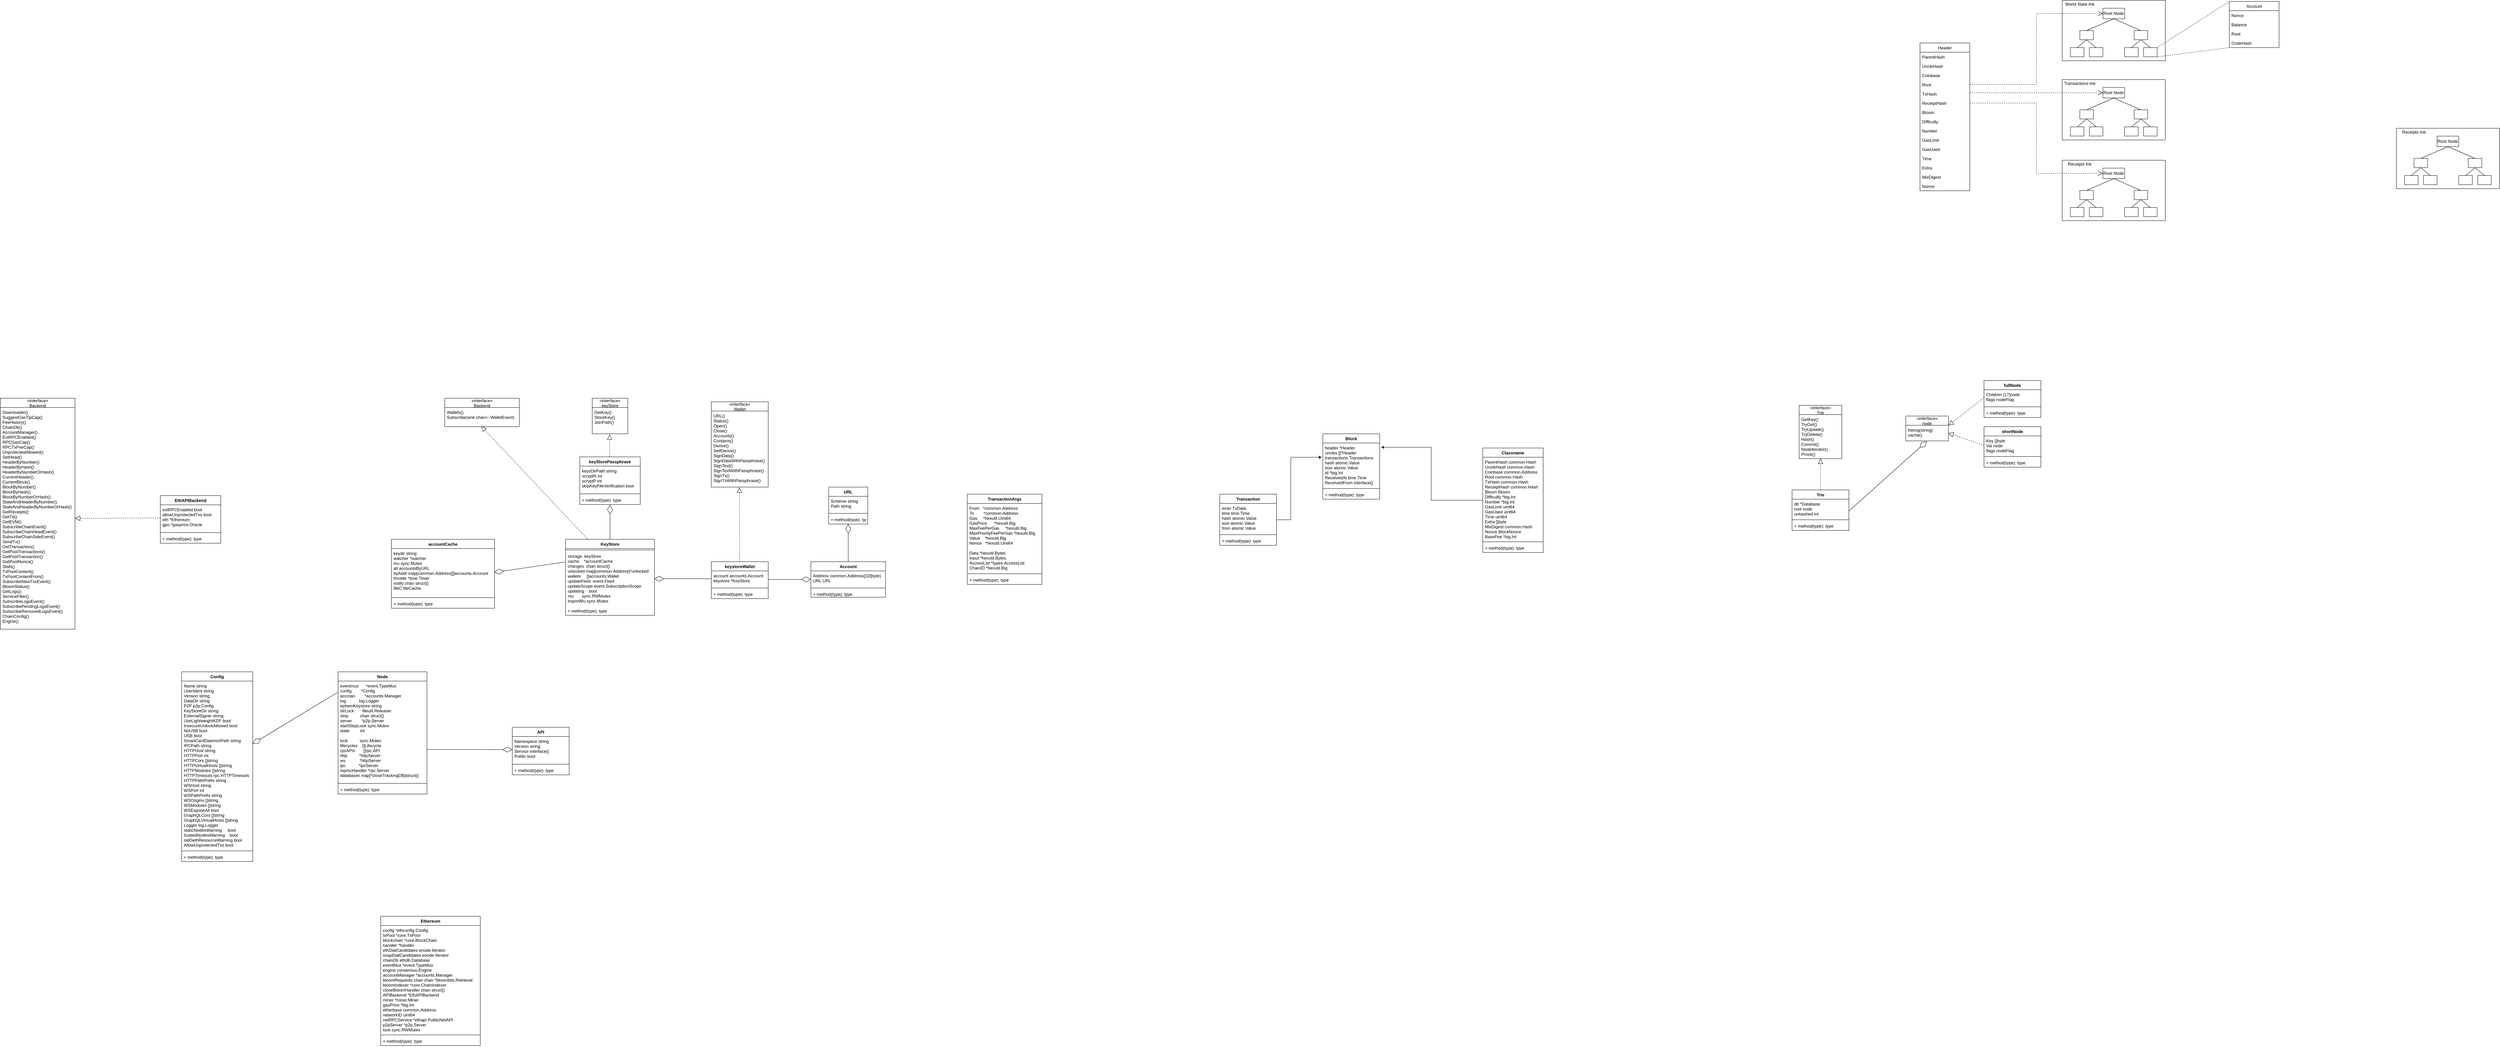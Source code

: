 <mxfile version="15.7.0" type="github" pages="2">
  <diagram id="dX4XTRBZ6Wp5YaVVU2Ya" name="数据结构">
    <mxGraphModel dx="3736" dy="2791" grid="1" gridSize="10" guides="1" tooltips="1" connect="1" arrows="1" fold="1" page="1" pageScale="1" pageWidth="850" pageHeight="1100" math="0" shadow="0">
      <root>
        <mxCell id="0" />
        <mxCell id="1" parent="0" />
        <mxCell id="fBb_ADaK_HotsHeqHCVb-110" value="" style="group" vertex="1" connectable="0" parent="1">
          <mxGeometry x="3380" y="-887" width="290" height="170" as="geometry" />
        </mxCell>
        <mxCell id="fBb_ADaK_HotsHeqHCVb-111" value="" style="rounded=0;whiteSpace=wrap;html=1;" vertex="1" parent="fBb_ADaK_HotsHeqHCVb-110">
          <mxGeometry width="290" height="170" as="geometry" />
        </mxCell>
        <mxCell id="fBb_ADaK_HotsHeqHCVb-112" value="Root Node" style="rounded=0;whiteSpace=wrap;html=1;" vertex="1" parent="fBb_ADaK_HotsHeqHCVb-110">
          <mxGeometry x="114.474" y="22.174" width="61.053" height="29.565" as="geometry" />
        </mxCell>
        <mxCell id="fBb_ADaK_HotsHeqHCVb-113" value="" style="rounded=0;whiteSpace=wrap;html=1;" vertex="1" parent="fBb_ADaK_HotsHeqHCVb-110">
          <mxGeometry x="49.605" y="85" width="38.158" height="25.87" as="geometry" />
        </mxCell>
        <mxCell id="fBb_ADaK_HotsHeqHCVb-114" value="" style="rounded=0;whiteSpace=wrap;html=1;" vertex="1" parent="fBb_ADaK_HotsHeqHCVb-110">
          <mxGeometry x="202.237" y="85" width="38.158" height="25.87" as="geometry" />
        </mxCell>
        <mxCell id="fBb_ADaK_HotsHeqHCVb-115" value="" style="rounded=0;whiteSpace=wrap;html=1;" vertex="1" parent="fBb_ADaK_HotsHeqHCVb-110">
          <mxGeometry x="22.895" y="133.043" width="38.158" height="25.87" as="geometry" />
        </mxCell>
        <mxCell id="fBb_ADaK_HotsHeqHCVb-116" value="" style="rounded=0;whiteSpace=wrap;html=1;" vertex="1" parent="fBb_ADaK_HotsHeqHCVb-110">
          <mxGeometry x="76.316" y="133.043" width="38.158" height="25.87" as="geometry" />
        </mxCell>
        <mxCell id="fBb_ADaK_HotsHeqHCVb-117" value="" style="endArrow=none;html=1;rounded=0;entryX=0.5;entryY=1;entryDx=0;entryDy=0;exitX=0.5;exitY=0;exitDx=0;exitDy=0;" edge="1" parent="fBb_ADaK_HotsHeqHCVb-110" source="fBb_ADaK_HotsHeqHCVb-115" target="fBb_ADaK_HotsHeqHCVb-113">
          <mxGeometry width="50" height="50" relative="1" as="geometry">
            <mxPoint x="34.342" y="229.13" as="sourcePoint" />
            <mxPoint x="72.5" y="192.174" as="targetPoint" />
          </mxGeometry>
        </mxCell>
        <mxCell id="fBb_ADaK_HotsHeqHCVb-118" value="" style="endArrow=none;html=1;rounded=0;entryX=0.5;entryY=1;entryDx=0;entryDy=0;exitX=0.5;exitY=0;exitDx=0;exitDy=0;" edge="1" parent="fBb_ADaK_HotsHeqHCVb-110" source="fBb_ADaK_HotsHeqHCVb-116" target="fBb_ADaK_HotsHeqHCVb-113">
          <mxGeometry width="50" height="50" relative="1" as="geometry">
            <mxPoint x="49.605" y="206.957" as="sourcePoint" />
            <mxPoint x="87.763" y="170" as="targetPoint" />
          </mxGeometry>
        </mxCell>
        <mxCell id="fBb_ADaK_HotsHeqHCVb-119" value="" style="endArrow=none;html=1;rounded=0;entryX=0.5;entryY=1;entryDx=0;entryDy=0;exitX=0.5;exitY=0;exitDx=0;exitDy=0;" edge="1" parent="fBb_ADaK_HotsHeqHCVb-110" source="fBb_ADaK_HotsHeqHCVb-113" target="fBb_ADaK_HotsHeqHCVb-112">
          <mxGeometry width="50" height="50" relative="1" as="geometry">
            <mxPoint x="114.474" y="96.087" as="sourcePoint" />
            <mxPoint x="152.632" y="59.13" as="targetPoint" />
          </mxGeometry>
        </mxCell>
        <mxCell id="fBb_ADaK_HotsHeqHCVb-120" value="" style="endArrow=none;html=1;rounded=0;entryX=0.5;entryY=1;entryDx=0;entryDy=0;exitX=0.5;exitY=0;exitDx=0;exitDy=0;" edge="1" parent="fBb_ADaK_HotsHeqHCVb-110" source="fBb_ADaK_HotsHeqHCVb-114" target="fBb_ADaK_HotsHeqHCVb-112">
          <mxGeometry width="50" height="50" relative="1" as="geometry">
            <mxPoint x="122.105" y="110.87" as="sourcePoint" />
            <mxPoint x="160.263" y="73.913" as="targetPoint" />
          </mxGeometry>
        </mxCell>
        <mxCell id="fBb_ADaK_HotsHeqHCVb-121" value="" style="rounded=0;whiteSpace=wrap;html=1;" vertex="1" parent="fBb_ADaK_HotsHeqHCVb-110">
          <mxGeometry x="175.526" y="133.043" width="38.158" height="25.87" as="geometry" />
        </mxCell>
        <mxCell id="fBb_ADaK_HotsHeqHCVb-122" value="" style="rounded=0;whiteSpace=wrap;html=1;" vertex="1" parent="fBb_ADaK_HotsHeqHCVb-110">
          <mxGeometry x="228.947" y="133.043" width="38.158" height="25.87" as="geometry" />
        </mxCell>
        <mxCell id="fBb_ADaK_HotsHeqHCVb-123" value="" style="endArrow=none;html=1;rounded=0;entryX=0.5;entryY=1;entryDx=0;entryDy=0;exitX=0.5;exitY=0;exitDx=0;exitDy=0;" edge="1" parent="fBb_ADaK_HotsHeqHCVb-110" source="fBb_ADaK_HotsHeqHCVb-121" target="fBb_ADaK_HotsHeqHCVb-114">
          <mxGeometry width="50" height="50" relative="1" as="geometry">
            <mxPoint x="190.789" y="147.826" as="sourcePoint" />
            <mxPoint x="228.947" y="110.87" as="targetPoint" />
          </mxGeometry>
        </mxCell>
        <mxCell id="fBb_ADaK_HotsHeqHCVb-124" value="" style="endArrow=none;html=1;rounded=0;entryX=0.5;entryY=1;entryDx=0;entryDy=0;exitX=0.5;exitY=0;exitDx=0;exitDy=0;" edge="1" parent="fBb_ADaK_HotsHeqHCVb-110" source="fBb_ADaK_HotsHeqHCVb-122" target="fBb_ADaK_HotsHeqHCVb-114">
          <mxGeometry width="50" height="50" relative="1" as="geometry">
            <mxPoint x="213.684" y="251.304" as="sourcePoint" />
            <mxPoint x="251.842" y="214.348" as="targetPoint" />
          </mxGeometry>
        </mxCell>
        <mxCell id="fBb_ADaK_HotsHeqHCVb-125" value="Transactions trie" style="text;html=1;strokeColor=none;fillColor=none;align=center;verticalAlign=middle;whiteSpace=wrap;rounded=0;" vertex="1" parent="fBb_ADaK_HotsHeqHCVb-110">
          <mxGeometry width="99.211" height="22.174" as="geometry" />
        </mxCell>
        <mxCell id="fBb_ADaK_HotsHeqHCVb-109" value="" style="group" vertex="1" connectable="0" parent="1">
          <mxGeometry x="3380" y="-1110" width="290" height="170" as="geometry" />
        </mxCell>
        <mxCell id="fBb_ADaK_HotsHeqHCVb-75" value="" style="rounded=0;whiteSpace=wrap;html=1;" vertex="1" parent="fBb_ADaK_HotsHeqHCVb-109">
          <mxGeometry width="290" height="170" as="geometry" />
        </mxCell>
        <mxCell id="fBb_ADaK_HotsHeqHCVb-48" value="Root Node" style="rounded=0;whiteSpace=wrap;html=1;" vertex="1" parent="fBb_ADaK_HotsHeqHCVb-109">
          <mxGeometry x="114.474" y="22.174" width="61.053" height="29.565" as="geometry" />
        </mxCell>
        <mxCell id="fBb_ADaK_HotsHeqHCVb-55" value="" style="rounded=0;whiteSpace=wrap;html=1;" vertex="1" parent="fBb_ADaK_HotsHeqHCVb-109">
          <mxGeometry x="49.605" y="85" width="38.158" height="25.87" as="geometry" />
        </mxCell>
        <mxCell id="fBb_ADaK_HotsHeqHCVb-56" value="" style="rounded=0;whiteSpace=wrap;html=1;" vertex="1" parent="fBb_ADaK_HotsHeqHCVb-109">
          <mxGeometry x="202.237" y="85" width="38.158" height="25.87" as="geometry" />
        </mxCell>
        <mxCell id="fBb_ADaK_HotsHeqHCVb-57" value="" style="rounded=0;whiteSpace=wrap;html=1;" vertex="1" parent="fBb_ADaK_HotsHeqHCVb-109">
          <mxGeometry x="22.895" y="133.043" width="38.158" height="25.87" as="geometry" />
        </mxCell>
        <mxCell id="fBb_ADaK_HotsHeqHCVb-60" value="" style="rounded=0;whiteSpace=wrap;html=1;" vertex="1" parent="fBb_ADaK_HotsHeqHCVb-109">
          <mxGeometry x="76.316" y="133.043" width="38.158" height="25.87" as="geometry" />
        </mxCell>
        <mxCell id="fBb_ADaK_HotsHeqHCVb-63" value="" style="endArrow=none;html=1;rounded=0;entryX=0.5;entryY=1;entryDx=0;entryDy=0;exitX=0.5;exitY=0;exitDx=0;exitDy=0;" edge="1" parent="fBb_ADaK_HotsHeqHCVb-109" source="fBb_ADaK_HotsHeqHCVb-57" target="fBb_ADaK_HotsHeqHCVb-55">
          <mxGeometry width="50" height="50" relative="1" as="geometry">
            <mxPoint x="34.342" y="229.13" as="sourcePoint" />
            <mxPoint x="72.5" y="192.174" as="targetPoint" />
          </mxGeometry>
        </mxCell>
        <mxCell id="fBb_ADaK_HotsHeqHCVb-64" value="" style="endArrow=none;html=1;rounded=0;entryX=0.5;entryY=1;entryDx=0;entryDy=0;exitX=0.5;exitY=0;exitDx=0;exitDy=0;" edge="1" parent="fBb_ADaK_HotsHeqHCVb-109" source="fBb_ADaK_HotsHeqHCVb-60" target="fBb_ADaK_HotsHeqHCVb-55">
          <mxGeometry width="50" height="50" relative="1" as="geometry">
            <mxPoint x="49.605" y="206.957" as="sourcePoint" />
            <mxPoint x="87.763" y="170" as="targetPoint" />
          </mxGeometry>
        </mxCell>
        <mxCell id="fBb_ADaK_HotsHeqHCVb-68" value="" style="endArrow=none;html=1;rounded=0;entryX=0.5;entryY=1;entryDx=0;entryDy=0;exitX=0.5;exitY=0;exitDx=0;exitDy=0;" edge="1" parent="fBb_ADaK_HotsHeqHCVb-109" source="fBb_ADaK_HotsHeqHCVb-55" target="fBb_ADaK_HotsHeqHCVb-48">
          <mxGeometry width="50" height="50" relative="1" as="geometry">
            <mxPoint x="114.474" y="96.087" as="sourcePoint" />
            <mxPoint x="152.632" y="59.13" as="targetPoint" />
          </mxGeometry>
        </mxCell>
        <mxCell id="fBb_ADaK_HotsHeqHCVb-69" value="" style="endArrow=none;html=1;rounded=0;entryX=0.5;entryY=1;entryDx=0;entryDy=0;exitX=0.5;exitY=0;exitDx=0;exitDy=0;" edge="1" parent="fBb_ADaK_HotsHeqHCVb-109" source="fBb_ADaK_HotsHeqHCVb-56" target="fBb_ADaK_HotsHeqHCVb-48">
          <mxGeometry width="50" height="50" relative="1" as="geometry">
            <mxPoint x="122.105" y="110.87" as="sourcePoint" />
            <mxPoint x="160.263" y="73.913" as="targetPoint" />
          </mxGeometry>
        </mxCell>
        <mxCell id="fBb_ADaK_HotsHeqHCVb-71" value="" style="rounded=0;whiteSpace=wrap;html=1;" vertex="1" parent="fBb_ADaK_HotsHeqHCVb-109">
          <mxGeometry x="175.526" y="133.043" width="38.158" height="25.87" as="geometry" />
        </mxCell>
        <mxCell id="fBb_ADaK_HotsHeqHCVb-72" value="" style="rounded=0;whiteSpace=wrap;html=1;" vertex="1" parent="fBb_ADaK_HotsHeqHCVb-109">
          <mxGeometry x="228.947" y="133.043" width="38.158" height="25.87" as="geometry" />
        </mxCell>
        <mxCell id="fBb_ADaK_HotsHeqHCVb-73" value="" style="endArrow=none;html=1;rounded=0;entryX=0.5;entryY=1;entryDx=0;entryDy=0;exitX=0.5;exitY=0;exitDx=0;exitDy=0;" edge="1" parent="fBb_ADaK_HotsHeqHCVb-109" source="fBb_ADaK_HotsHeqHCVb-71" target="fBb_ADaK_HotsHeqHCVb-56">
          <mxGeometry width="50" height="50" relative="1" as="geometry">
            <mxPoint x="190.789" y="147.826" as="sourcePoint" />
            <mxPoint x="228.947" y="110.87" as="targetPoint" />
          </mxGeometry>
        </mxCell>
        <mxCell id="fBb_ADaK_HotsHeqHCVb-74" value="" style="endArrow=none;html=1;rounded=0;entryX=0.5;entryY=1;entryDx=0;entryDy=0;exitX=0.5;exitY=0;exitDx=0;exitDy=0;" edge="1" parent="fBb_ADaK_HotsHeqHCVb-109" source="fBb_ADaK_HotsHeqHCVb-72" target="fBb_ADaK_HotsHeqHCVb-56">
          <mxGeometry width="50" height="50" relative="1" as="geometry">
            <mxPoint x="213.684" y="251.304" as="sourcePoint" />
            <mxPoint x="251.842" y="214.348" as="targetPoint" />
          </mxGeometry>
        </mxCell>
        <mxCell id="fBb_ADaK_HotsHeqHCVb-76" value="World State trie" style="text;html=1;strokeColor=none;fillColor=none;align=center;verticalAlign=middle;whiteSpace=wrap;rounded=0;" vertex="1" parent="fBb_ADaK_HotsHeqHCVb-109">
          <mxGeometry width="99.211" height="22.174" as="geometry" />
        </mxCell>
        <mxCell id="URf5ottizoxrgOfwgMAj-5" value="Account" style="swimlane;fontStyle=1;align=center;verticalAlign=top;childLayout=stackLayout;horizontal=1;startSize=26;horizontalStack=0;resizeParent=1;resizeParentMax=0;resizeLast=0;collapsible=1;marginBottom=0;" parent="1" vertex="1">
          <mxGeometry x="-140" y="470" width="210" height="100" as="geometry" />
        </mxCell>
        <mxCell id="URf5ottizoxrgOfwgMAj-6" value="Address common.Address([32]byte)&#xa;URL     URL " style="text;strokeColor=none;fillColor=none;align=left;verticalAlign=top;spacingLeft=4;spacingRight=4;overflow=hidden;rotatable=0;points=[[0,0.5],[1,0.5]];portConstraint=eastwest;" parent="URf5ottizoxrgOfwgMAj-5" vertex="1">
          <mxGeometry y="26" width="210" height="44" as="geometry" />
        </mxCell>
        <mxCell id="URf5ottizoxrgOfwgMAj-7" value="" style="line;strokeWidth=1;fillColor=none;align=left;verticalAlign=middle;spacingTop=-1;spacingLeft=3;spacingRight=3;rotatable=0;labelPosition=right;points=[];portConstraint=eastwest;" parent="URf5ottizoxrgOfwgMAj-5" vertex="1">
          <mxGeometry y="70" width="210" height="8" as="geometry" />
        </mxCell>
        <mxCell id="URf5ottizoxrgOfwgMAj-8" value="+ method(type): type" style="text;strokeColor=none;fillColor=none;align=left;verticalAlign=top;spacingLeft=4;spacingRight=4;overflow=hidden;rotatable=0;points=[[0,0.5],[1,0.5]];portConstraint=eastwest;" parent="URf5ottizoxrgOfwgMAj-5" vertex="1">
          <mxGeometry y="78" width="210" height="22" as="geometry" />
        </mxCell>
        <mxCell id="URf5ottizoxrgOfwgMAj-9" value="URL" style="swimlane;fontStyle=1;align=center;verticalAlign=top;childLayout=stackLayout;horizontal=1;startSize=26;horizontalStack=0;resizeParent=1;resizeParentMax=0;resizeLast=0;collapsible=1;marginBottom=0;" parent="1" vertex="1">
          <mxGeometry x="-90" y="260" width="110" height="104" as="geometry" />
        </mxCell>
        <mxCell id="URf5ottizoxrgOfwgMAj-10" value="Scheme string&#xa;Path   string" style="text;strokeColor=none;fillColor=none;align=left;verticalAlign=top;spacingLeft=4;spacingRight=4;overflow=hidden;rotatable=0;points=[[0,0.5],[1,0.5]];portConstraint=eastwest;" parent="URf5ottizoxrgOfwgMAj-9" vertex="1">
          <mxGeometry y="26" width="110" height="44" as="geometry" />
        </mxCell>
        <mxCell id="URf5ottizoxrgOfwgMAj-11" value="" style="line;strokeWidth=1;fillColor=none;align=left;verticalAlign=middle;spacingTop=-1;spacingLeft=3;spacingRight=3;rotatable=0;labelPosition=right;points=[];portConstraint=eastwest;" parent="URf5ottizoxrgOfwgMAj-9" vertex="1">
          <mxGeometry y="70" width="110" height="8" as="geometry" />
        </mxCell>
        <mxCell id="URf5ottizoxrgOfwgMAj-12" value="+ method(type): type" style="text;strokeColor=none;fillColor=none;align=left;verticalAlign=top;spacingLeft=4;spacingRight=4;overflow=hidden;rotatable=0;points=[[0,0.5],[1,0.5]];portConstraint=eastwest;" parent="URf5ottizoxrgOfwgMAj-9" vertex="1">
          <mxGeometry y="78" width="110" height="26" as="geometry" />
        </mxCell>
        <mxCell id="URf5ottizoxrgOfwgMAj-14" value="TransactionArgs" style="swimlane;fontStyle=1;align=center;verticalAlign=top;childLayout=stackLayout;horizontal=1;startSize=26;horizontalStack=0;resizeParent=1;resizeParentMax=0;resizeLast=0;collapsible=1;marginBottom=0;" parent="1" vertex="1">
          <mxGeometry x="300" y="280" width="210" height="254" as="geometry" />
        </mxCell>
        <mxCell id="URf5ottizoxrgOfwgMAj-15" value="From   *common.Address&#xa;To        *common.Address&#xa;Gas     *hexutil.Uint64&#xa;GasPrice      *hexutil.Big   &#xa;MaxFeePerGas     *hexutil.Big   &#xa;MaxPriorityFeePerGas *hexutil.Big   &#xa;Value    *hexutil.Big   &#xa;Nonce   *hexutil.Uint64&#xa;&#xa;Data  *hexutil.Bytes&#xa;Input *hexutil.Bytes&#xa;AccessList *types.AccessList&#xa;ChainID    *hexutil.Big" style="text;strokeColor=none;fillColor=none;align=left;verticalAlign=top;spacingLeft=4;spacingRight=4;overflow=hidden;rotatable=0;points=[[0,0.5],[1,0.5]];portConstraint=eastwest;" parent="URf5ottizoxrgOfwgMAj-14" vertex="1">
          <mxGeometry y="26" width="210" height="194" as="geometry" />
        </mxCell>
        <mxCell id="URf5ottizoxrgOfwgMAj-16" value="" style="line;strokeWidth=1;fillColor=none;align=left;verticalAlign=middle;spacingTop=-1;spacingLeft=3;spacingRight=3;rotatable=0;labelPosition=right;points=[];portConstraint=eastwest;" parent="URf5ottizoxrgOfwgMAj-14" vertex="1">
          <mxGeometry y="220" width="210" height="8" as="geometry" />
        </mxCell>
        <mxCell id="URf5ottizoxrgOfwgMAj-17" value="+ method(type): type" style="text;strokeColor=none;fillColor=none;align=left;verticalAlign=top;spacingLeft=4;spacingRight=4;overflow=hidden;rotatable=0;points=[[0,0.5],[1,0.5]];portConstraint=eastwest;" parent="URf5ottizoxrgOfwgMAj-14" vertex="1">
          <mxGeometry y="228" width="210" height="26" as="geometry" />
        </mxCell>
        <mxCell id="URf5ottizoxrgOfwgMAj-18" value="Block" style="swimlane;fontStyle=1;align=center;verticalAlign=top;childLayout=stackLayout;horizontal=1;startSize=26;horizontalStack=0;resizeParent=1;resizeParentMax=0;resizeLast=0;collapsible=1;marginBottom=0;" parent="1" vertex="1">
          <mxGeometry x="1300" y="110" width="160" height="184" as="geometry" />
        </mxCell>
        <mxCell id="URf5ottizoxrgOfwgMAj-19" value="header       *Header&#xa;    uncles       []*Header&#xa;    transactions Transactions&#xa;hash atomic.Value&#xa;    size atomic.Value&#xa;td *big.Int&#xa;ReceivedAt   time.Time&#xa;    ReceivedFrom interface{}" style="text;strokeColor=none;fillColor=none;align=left;verticalAlign=top;spacingLeft=4;spacingRight=4;overflow=hidden;rotatable=0;points=[[0,0.5],[1,0.5]];portConstraint=eastwest;" parent="URf5ottizoxrgOfwgMAj-18" vertex="1">
          <mxGeometry y="26" width="160" height="124" as="geometry" />
        </mxCell>
        <mxCell id="URf5ottizoxrgOfwgMAj-20" value="" style="line;strokeWidth=1;fillColor=none;align=left;verticalAlign=middle;spacingTop=-1;spacingLeft=3;spacingRight=3;rotatable=0;labelPosition=right;points=[];portConstraint=eastwest;" parent="URf5ottizoxrgOfwgMAj-18" vertex="1">
          <mxGeometry y="150" width="160" height="8" as="geometry" />
        </mxCell>
        <mxCell id="URf5ottizoxrgOfwgMAj-21" value="+ method(type): type" style="text;strokeColor=none;fillColor=none;align=left;verticalAlign=top;spacingLeft=4;spacingRight=4;overflow=hidden;rotatable=0;points=[[0,0.5],[1,0.5]];portConstraint=eastwest;" parent="URf5ottizoxrgOfwgMAj-18" vertex="1">
          <mxGeometry y="158" width="160" height="26" as="geometry" />
        </mxCell>
        <mxCell id="URf5ottizoxrgOfwgMAj-26" style="edgeStyle=orthogonalEdgeStyle;rounded=0;orthogonalLoop=1;jettySize=auto;html=1;entryX=1.025;entryY=0.097;entryDx=0;entryDy=0;entryPerimeter=0;" parent="1" source="URf5ottizoxrgOfwgMAj-22" target="URf5ottizoxrgOfwgMAj-19" edge="1">
          <mxGeometry relative="1" as="geometry" />
        </mxCell>
        <mxCell id="URf5ottizoxrgOfwgMAj-22" value="Classname" style="swimlane;fontStyle=1;align=center;verticalAlign=top;childLayout=stackLayout;horizontal=1;startSize=26;horizontalStack=0;resizeParent=1;resizeParentMax=0;resizeLast=0;collapsible=1;marginBottom=0;" parent="1" vertex="1">
          <mxGeometry x="1750" y="150" width="170" height="294" as="geometry" />
        </mxCell>
        <mxCell id="URf5ottizoxrgOfwgMAj-23" value="    ParentHash  common.Hash &#xa;    UncleHash   common.Hash &#xa;    Coinbase    common.Address &#xa;    Root        common.Hash &#xa;    TxHash      common.Hash &#xa;    ReceiptHash common.Hash &#xa;    Bloom       Bloom &#xa;    Difficulty  *big.Int&#xa;    Number      *big.Int &#xa;    GasLimit    uint64&#xa;    GasUsed     uint64 &#xa;    Time        uint64&#xa;    Extra       []byte&#xa;    MixDigest   common.Hash &#xa;    Nonce       BlockNonce &#xa;BaseFee *big.Int &#xa;" style="text;strokeColor=none;fillColor=none;align=left;verticalAlign=top;spacingLeft=4;spacingRight=4;overflow=hidden;rotatable=0;points=[[0,0.5],[1,0.5]];portConstraint=eastwest;" parent="URf5ottizoxrgOfwgMAj-22" vertex="1">
          <mxGeometry y="26" width="170" height="234" as="geometry" />
        </mxCell>
        <mxCell id="URf5ottizoxrgOfwgMAj-24" value="" style="line;strokeWidth=1;fillColor=none;align=left;verticalAlign=middle;spacingTop=-1;spacingLeft=3;spacingRight=3;rotatable=0;labelPosition=right;points=[];portConstraint=eastwest;" parent="URf5ottizoxrgOfwgMAj-22" vertex="1">
          <mxGeometry y="260" width="170" height="8" as="geometry" />
        </mxCell>
        <mxCell id="URf5ottizoxrgOfwgMAj-25" value="+ method(type): type" style="text;strokeColor=none;fillColor=none;align=left;verticalAlign=top;spacingLeft=4;spacingRight=4;overflow=hidden;rotatable=0;points=[[0,0.5],[1,0.5]];portConstraint=eastwest;" parent="URf5ottizoxrgOfwgMAj-22" vertex="1">
          <mxGeometry y="268" width="170" height="26" as="geometry" />
        </mxCell>
        <mxCell id="URf5ottizoxrgOfwgMAj-32" style="edgeStyle=orthogonalEdgeStyle;rounded=0;orthogonalLoop=1;jettySize=auto;html=1;entryX=-0.019;entryY=0.323;entryDx=0;entryDy=0;entryPerimeter=0;" parent="1" source="URf5ottizoxrgOfwgMAj-27" target="URf5ottizoxrgOfwgMAj-19" edge="1">
          <mxGeometry relative="1" as="geometry">
            <Array as="points">
              <mxPoint x="1210" y="352" />
              <mxPoint x="1210" y="176" />
            </Array>
          </mxGeometry>
        </mxCell>
        <mxCell id="URf5ottizoxrgOfwgMAj-27" value="Transaction" style="swimlane;fontStyle=1;align=center;verticalAlign=top;childLayout=stackLayout;horizontal=1;startSize=26;horizontalStack=0;resizeParent=1;resizeParentMax=0;resizeLast=0;collapsible=1;marginBottom=0;" parent="1" vertex="1">
          <mxGeometry x="1010" y="280" width="160" height="144" as="geometry" />
        </mxCell>
        <mxCell id="URf5ottizoxrgOfwgMAj-28" value="inner TxData&#xa;time  time.Time&#xa;hash atomic.Value&#xa;    size atomic.Value&#xa;    from atomic.Value" style="text;strokeColor=none;fillColor=none;align=left;verticalAlign=top;spacingLeft=4;spacingRight=4;overflow=hidden;rotatable=0;points=[[0,0.5],[1,0.5]];portConstraint=eastwest;" parent="URf5ottizoxrgOfwgMAj-27" vertex="1">
          <mxGeometry y="26" width="160" height="84" as="geometry" />
        </mxCell>
        <mxCell id="URf5ottizoxrgOfwgMAj-29" value="" style="line;strokeWidth=1;fillColor=none;align=left;verticalAlign=middle;spacingTop=-1;spacingLeft=3;spacingRight=3;rotatable=0;labelPosition=right;points=[];portConstraint=eastwest;" parent="URf5ottizoxrgOfwgMAj-27" vertex="1">
          <mxGeometry y="110" width="160" height="8" as="geometry" />
        </mxCell>
        <mxCell id="URf5ottizoxrgOfwgMAj-30" value="+ method(type): type" style="text;strokeColor=none;fillColor=none;align=left;verticalAlign=top;spacingLeft=4;spacingRight=4;overflow=hidden;rotatable=0;points=[[0,0.5],[1,0.5]];portConstraint=eastwest;" parent="URf5ottizoxrgOfwgMAj-27" vertex="1">
          <mxGeometry y="118" width="160" height="26" as="geometry" />
        </mxCell>
        <mxCell id="URf5ottizoxrgOfwgMAj-34" value="«interface»&#xa;Wallet" style="swimlane;fontStyle=0;childLayout=stackLayout;horizontal=1;startSize=26;fillColor=none;horizontalStack=0;resizeParent=1;resizeParentMax=0;resizeLast=0;collapsible=1;marginBottom=0;" parent="1" vertex="1">
          <mxGeometry x="-420" y="20" width="160" height="240" as="geometry" />
        </mxCell>
        <mxCell id="URf5ottizoxrgOfwgMAj-35" value="URL() &#xa;Status()&#xa;Open() &#xa;Close() &#xa;Accounts()&#xa;Contains()&#xa;Derive()&#xa;SelfDerive()&#xa;SignData()&#xa;SignDataWithPassphrase()&#xa;SignText()&#xa;SignTextWithPassphrase()&#xa;SignTx()&#xa;SignTxWithPassphrase()&#xa;" style="text;strokeColor=none;fillColor=none;align=left;verticalAlign=top;spacingLeft=4;spacingRight=4;overflow=hidden;rotatable=0;points=[[0,0.5],[1,0.5]];portConstraint=eastwest;" parent="URf5ottizoxrgOfwgMAj-34" vertex="1">
          <mxGeometry y="26" width="160" height="214" as="geometry" />
        </mxCell>
        <mxCell id="URf5ottizoxrgOfwgMAj-42" value="keystoreWallet" style="swimlane;fontStyle=1;align=center;verticalAlign=top;childLayout=stackLayout;horizontal=1;startSize=26;horizontalStack=0;resizeParent=1;resizeParentMax=0;resizeLast=0;collapsible=1;marginBottom=0;" parent="1" vertex="1">
          <mxGeometry x="-420" y="470" width="160" height="104" as="geometry" />
        </mxCell>
        <mxCell id="URf5ottizoxrgOfwgMAj-43" value="account  accounts.Account&#xa;keystore *KeyStore" style="text;strokeColor=none;fillColor=none;align=left;verticalAlign=top;spacingLeft=4;spacingRight=4;overflow=hidden;rotatable=0;points=[[0,0.5],[1,0.5]];portConstraint=eastwest;" parent="URf5ottizoxrgOfwgMAj-42" vertex="1">
          <mxGeometry y="26" width="160" height="44" as="geometry" />
        </mxCell>
        <mxCell id="URf5ottizoxrgOfwgMAj-71" value="" style="endArrow=diamondThin;endFill=0;endSize=24;html=1;rounded=0;" parent="URf5ottizoxrgOfwgMAj-42" edge="1">
          <mxGeometry width="160" relative="1" as="geometry">
            <mxPoint x="160" y="50" as="sourcePoint" />
            <mxPoint x="280" y="50" as="targetPoint" />
          </mxGeometry>
        </mxCell>
        <mxCell id="URf5ottizoxrgOfwgMAj-44" value="" style="line;strokeWidth=1;fillColor=none;align=left;verticalAlign=middle;spacingTop=-1;spacingLeft=3;spacingRight=3;rotatable=0;labelPosition=right;points=[];portConstraint=eastwest;" parent="URf5ottizoxrgOfwgMAj-42" vertex="1">
          <mxGeometry y="70" width="160" height="8" as="geometry" />
        </mxCell>
        <mxCell id="URf5ottizoxrgOfwgMAj-45" value="+ method(type): type" style="text;strokeColor=none;fillColor=none;align=left;verticalAlign=top;spacingLeft=4;spacingRight=4;overflow=hidden;rotatable=0;points=[[0,0.5],[1,0.5]];portConstraint=eastwest;" parent="URf5ottizoxrgOfwgMAj-42" vertex="1">
          <mxGeometry y="78" width="160" height="26" as="geometry" />
        </mxCell>
        <mxCell id="URf5ottizoxrgOfwgMAj-46" value="" style="endArrow=block;dashed=1;endFill=0;endSize=12;html=1;rounded=0;exitX=0.5;exitY=0;exitDx=0;exitDy=0;entryX=0.494;entryY=1.005;entryDx=0;entryDy=0;entryPerimeter=0;" parent="1" source="URf5ottizoxrgOfwgMAj-42" target="URf5ottizoxrgOfwgMAj-35" edge="1">
          <mxGeometry width="160" relative="1" as="geometry">
            <mxPoint x="-400" y="410" as="sourcePoint" />
            <mxPoint x="-240" y="410" as="targetPoint" />
          </mxGeometry>
        </mxCell>
        <mxCell id="URf5ottizoxrgOfwgMAj-47" value="KeyStore" style="swimlane;fontStyle=1;align=center;verticalAlign=top;childLayout=stackLayout;horizontal=1;startSize=26;horizontalStack=0;resizeParent=1;resizeParentMax=0;resizeLast=0;collapsible=1;marginBottom=0;" parent="1" vertex="1">
          <mxGeometry x="-830" y="407" width="250" height="214" as="geometry" />
        </mxCell>
        <mxCell id="URf5ottizoxrgOfwgMAj-49" value="" style="line;strokeWidth=1;fillColor=none;align=left;verticalAlign=middle;spacingTop=-1;spacingLeft=3;spacingRight=3;rotatable=0;labelPosition=right;points=[];portConstraint=eastwest;" parent="URf5ottizoxrgOfwgMAj-47" vertex="1">
          <mxGeometry y="26" width="250" height="8" as="geometry" />
        </mxCell>
        <mxCell id="URf5ottizoxrgOfwgMAj-48" value=" storage  keyStore                     &#xa; cache    *accountCache                &#xa; changes  chan struct{}                &#xa; unlocked map[common.Address]*unlocked &#xa; wallets     []accounts.Wallet       &#xa; updateFeed  event.Feed              &#xa; updateScope event.SubscriptionScope &#xa; updating    bool           &#xa; mu       sync.RWMutex&#xa; importMu sync.Mutex " style="text;strokeColor=none;fillColor=none;align=left;verticalAlign=top;spacingLeft=4;spacingRight=4;overflow=hidden;rotatable=0;points=[[0,0.5],[1,0.5]];portConstraint=eastwest;" parent="URf5ottizoxrgOfwgMAj-47" vertex="1">
          <mxGeometry y="34" width="250" height="154" as="geometry" />
        </mxCell>
        <mxCell id="URf5ottizoxrgOfwgMAj-50" value="+ method(type): type" style="text;strokeColor=none;fillColor=none;align=left;verticalAlign=top;spacingLeft=4;spacingRight=4;overflow=hidden;rotatable=0;points=[[0,0.5],[1,0.5]];portConstraint=eastwest;" parent="URf5ottizoxrgOfwgMAj-47" vertex="1">
          <mxGeometry y="188" width="250" height="26" as="geometry" />
        </mxCell>
        <mxCell id="URf5ottizoxrgOfwgMAj-54" value="" style="endArrow=diamondThin;endFill=0;endSize=24;html=1;rounded=0;entryX=1;entryY=0.5;entryDx=0;entryDy=0;exitX=0;exitY=0.5;exitDx=0;exitDy=0;" parent="1" source="URf5ottizoxrgOfwgMAj-43" target="URf5ottizoxrgOfwgMAj-48" edge="1">
          <mxGeometry width="160" relative="1" as="geometry">
            <mxPoint x="-560" y="600" as="sourcePoint" />
            <mxPoint x="-400" y="600" as="targetPoint" />
          </mxGeometry>
        </mxCell>
        <mxCell id="URf5ottizoxrgOfwgMAj-55" value="«interface»&#xa;keyStore" style="swimlane;fontStyle=0;childLayout=stackLayout;horizontal=1;startSize=26;fillColor=none;horizontalStack=0;resizeParent=1;resizeParentMax=0;resizeLast=0;collapsible=1;marginBottom=0;" parent="1" vertex="1">
          <mxGeometry x="-755" y="10" width="100" height="100" as="geometry" />
        </mxCell>
        <mxCell id="URf5ottizoxrgOfwgMAj-56" value="GetKey() &#xa;StoreKey()&#xa;JoinPath() &#xa;&#xa;" style="text;strokeColor=none;fillColor=none;align=left;verticalAlign=top;spacingLeft=4;spacingRight=4;overflow=hidden;rotatable=0;points=[[0,0.5],[1,0.5]];portConstraint=eastwest;" parent="URf5ottizoxrgOfwgMAj-55" vertex="1">
          <mxGeometry y="26" width="100" height="74" as="geometry" />
        </mxCell>
        <mxCell id="URf5ottizoxrgOfwgMAj-57" value="keyStorePassphrase" style="swimlane;fontStyle=1;align=center;verticalAlign=top;childLayout=stackLayout;horizontal=1;startSize=26;horizontalStack=0;resizeParent=1;resizeParentMax=0;resizeLast=0;collapsible=1;marginBottom=0;" parent="1" vertex="1">
          <mxGeometry x="-790" y="175" width="170" height="134" as="geometry" />
        </mxCell>
        <mxCell id="URf5ottizoxrgOfwgMAj-61" value="" style="endArrow=block;dashed=1;endFill=0;endSize=12;html=1;rounded=0;entryX=0.49;entryY=1.027;entryDx=0;entryDy=0;entryPerimeter=0;" parent="URf5ottizoxrgOfwgMAj-57" target="URf5ottizoxrgOfwgMAj-56" edge="1">
          <mxGeometry width="160" relative="1" as="geometry">
            <mxPoint x="84" as="sourcePoint" />
            <mxPoint x="240" as="targetPoint" />
          </mxGeometry>
        </mxCell>
        <mxCell id="URf5ottizoxrgOfwgMAj-58" value="keysDirPath string&#xa;    scryptN     int&#xa;    scryptP     int&#xa;skipKeyFileVerification bool" style="text;strokeColor=none;fillColor=none;align=left;verticalAlign=top;spacingLeft=4;spacingRight=4;overflow=hidden;rotatable=0;points=[[0,0.5],[1,0.5]];portConstraint=eastwest;" parent="URf5ottizoxrgOfwgMAj-57" vertex="1">
          <mxGeometry y="26" width="170" height="74" as="geometry" />
        </mxCell>
        <mxCell id="URf5ottizoxrgOfwgMAj-59" value="" style="line;strokeWidth=1;fillColor=none;align=left;verticalAlign=middle;spacingTop=-1;spacingLeft=3;spacingRight=3;rotatable=0;labelPosition=right;points=[];portConstraint=eastwest;" parent="URf5ottizoxrgOfwgMAj-57" vertex="1">
          <mxGeometry y="100" width="170" height="8" as="geometry" />
        </mxCell>
        <mxCell id="URf5ottizoxrgOfwgMAj-60" value="+ method(type): type" style="text;strokeColor=none;fillColor=none;align=left;verticalAlign=top;spacingLeft=4;spacingRight=4;overflow=hidden;rotatable=0;points=[[0,0.5],[1,0.5]];portConstraint=eastwest;" parent="URf5ottizoxrgOfwgMAj-57" vertex="1">
          <mxGeometry y="108" width="170" height="26" as="geometry" />
        </mxCell>
        <mxCell id="URf5ottizoxrgOfwgMAj-62" value="" style="endArrow=diamondThin;endFill=0;endSize=24;html=1;rounded=0;exitX=0.5;exitY=0;exitDx=0;exitDy=0;" parent="1" source="URf5ottizoxrgOfwgMAj-47" edge="1">
          <mxGeometry width="160" relative="1" as="geometry">
            <mxPoint x="-490" y="351.5" as="sourcePoint" />
            <mxPoint x="-705" y="310" as="targetPoint" />
          </mxGeometry>
        </mxCell>
        <mxCell id="URf5ottizoxrgOfwgMAj-63" value="«interface»&#xa;Backend" style="swimlane;fontStyle=0;childLayout=stackLayout;horizontal=1;startSize=26;fillColor=none;horizontalStack=0;resizeParent=1;resizeParentMax=0;resizeLast=0;collapsible=1;marginBottom=0;" parent="1" vertex="1">
          <mxGeometry x="-1170" y="10" width="210" height="80" as="geometry" />
        </mxCell>
        <mxCell id="URf5ottizoxrgOfwgMAj-64" value="Wallets()&#xa;Subscribe(sink chan&lt;- WalletEvent)" style="text;strokeColor=none;fillColor=none;align=left;verticalAlign=top;spacingLeft=4;spacingRight=4;overflow=hidden;rotatable=0;points=[[0,0.5],[1,0.5]];portConstraint=eastwest;" parent="URf5ottizoxrgOfwgMAj-63" vertex="1">
          <mxGeometry y="26" width="210" height="54" as="geometry" />
        </mxCell>
        <mxCell id="URf5ottizoxrgOfwgMAj-65" value="" style="endArrow=block;dashed=1;endFill=0;endSize=12;html=1;rounded=0;entryX=0.49;entryY=0.981;entryDx=0;entryDy=0;entryPerimeter=0;exitX=0.25;exitY=0;exitDx=0;exitDy=0;" parent="1" source="URf5ottizoxrgOfwgMAj-47" target="URf5ottizoxrgOfwgMAj-64" edge="1">
          <mxGeometry width="160" relative="1" as="geometry">
            <mxPoint x="-950" y="340" as="sourcePoint" />
            <mxPoint x="-790" y="340" as="targetPoint" />
          </mxGeometry>
        </mxCell>
        <mxCell id="URf5ottizoxrgOfwgMAj-66" value="accountCache" style="swimlane;fontStyle=1;align=center;verticalAlign=top;childLayout=stackLayout;horizontal=1;startSize=26;horizontalStack=0;resizeParent=1;resizeParentMax=0;resizeLast=0;collapsible=1;marginBottom=0;" parent="1" vertex="1">
          <mxGeometry x="-1320" y="407" width="290" height="194" as="geometry" />
        </mxCell>
        <mxCell id="URf5ottizoxrgOfwgMAj-67" value="keydir   string&#xa;    watcher  *watcher&#xa;    mu       sync.Mutex&#xa;    all      accountsByURL&#xa;    byAddr   map[common.Address][]accounts.Account&#xa;    throttle *time.Timer&#xa;    notify   chan struct{}&#xa;    fileC    fileCache" style="text;strokeColor=none;fillColor=none;align=left;verticalAlign=top;spacingLeft=4;spacingRight=4;overflow=hidden;rotatable=0;points=[[0,0.5],[1,0.5]];portConstraint=eastwest;" parent="URf5ottizoxrgOfwgMAj-66" vertex="1">
          <mxGeometry y="26" width="290" height="134" as="geometry" />
        </mxCell>
        <mxCell id="URf5ottizoxrgOfwgMAj-68" value="" style="line;strokeWidth=1;fillColor=none;align=left;verticalAlign=middle;spacingTop=-1;spacingLeft=3;spacingRight=3;rotatable=0;labelPosition=right;points=[];portConstraint=eastwest;" parent="URf5ottizoxrgOfwgMAj-66" vertex="1">
          <mxGeometry y="160" width="290" height="8" as="geometry" />
        </mxCell>
        <mxCell id="URf5ottizoxrgOfwgMAj-69" value="+ method(type): type" style="text;strokeColor=none;fillColor=none;align=left;verticalAlign=top;spacingLeft=4;spacingRight=4;overflow=hidden;rotatable=0;points=[[0,0.5],[1,0.5]];portConstraint=eastwest;" parent="URf5ottizoxrgOfwgMAj-66" vertex="1">
          <mxGeometry y="168" width="290" height="26" as="geometry" />
        </mxCell>
        <mxCell id="URf5ottizoxrgOfwgMAj-70" value="" style="endArrow=diamondThin;endFill=0;endSize=24;html=1;rounded=0;exitX=-0.008;exitY=0.195;exitDx=0;exitDy=0;exitPerimeter=0;entryX=1;entryY=0.5;entryDx=0;entryDy=0;" parent="1" source="URf5ottizoxrgOfwgMAj-48" target="URf5ottizoxrgOfwgMAj-67" edge="1">
          <mxGeometry width="160" relative="1" as="geometry">
            <mxPoint x="-1010" y="480" as="sourcePoint" />
            <mxPoint x="-1000" y="590" as="targetPoint" />
          </mxGeometry>
        </mxCell>
        <mxCell id="URf5ottizoxrgOfwgMAj-72" value="" style="endArrow=diamondThin;endFill=0;endSize=24;html=1;rounded=0;" parent="1" target="URf5ottizoxrgOfwgMAj-12" edge="1">
          <mxGeometry width="160" relative="1" as="geometry">
            <mxPoint x="-35" y="470" as="sourcePoint" />
            <mxPoint x="-35" y="410" as="targetPoint" />
          </mxGeometry>
        </mxCell>
        <mxCell id="URf5ottizoxrgOfwgMAj-73" value="Node" style="swimlane;fontStyle=1;align=center;verticalAlign=top;childLayout=stackLayout;horizontal=1;startSize=26;horizontalStack=0;resizeParent=1;resizeParentMax=0;resizeLast=0;collapsible=1;marginBottom=0;" parent="1" vertex="1">
          <mxGeometry x="-1470" y="780" width="250" height="344" as="geometry" />
        </mxCell>
        <mxCell id="URf5ottizoxrgOfwgMAj-74" value="eventmux      *event.TypeMux&#xa;config        *Config&#xa;accman        *accounts.Manager&#xa;log           log.Logger&#xa;ephemKeystore string            &#xa;dirLock       fileutil.Releaser &#xa;stop          chan struct{}    &#xa;server        *p2p.Server       &#xa;startStopLock sync.Mutex        &#xa;state         int              &#xa;&#xa;lock          sync.Mutex&#xa;lifecycles    []Lifecycle &#xa;rpcAPIs       []rpc.API   &#xa;http          *httpServer &#xa;ws            *httpServer&#xa;ipc           *ipcServer  &#xa;inprocHandler *rpc.Server &#xa;databases map[*closeTrackingDB]struct{} " style="text;strokeColor=none;fillColor=none;align=left;verticalAlign=top;spacingLeft=4;spacingRight=4;overflow=hidden;rotatable=0;points=[[0,0.5],[1,0.5]];portConstraint=eastwest;" parent="URf5ottizoxrgOfwgMAj-73" vertex="1">
          <mxGeometry y="26" width="250" height="284" as="geometry" />
        </mxCell>
        <mxCell id="URf5ottizoxrgOfwgMAj-75" value="" style="line;strokeWidth=1;fillColor=none;align=left;verticalAlign=middle;spacingTop=-1;spacingLeft=3;spacingRight=3;rotatable=0;labelPosition=right;points=[];portConstraint=eastwest;" parent="URf5ottizoxrgOfwgMAj-73" vertex="1">
          <mxGeometry y="310" width="250" height="8" as="geometry" />
        </mxCell>
        <mxCell id="URf5ottizoxrgOfwgMAj-76" value="+ method(type): type" style="text;strokeColor=none;fillColor=none;align=left;verticalAlign=top;spacingLeft=4;spacingRight=4;overflow=hidden;rotatable=0;points=[[0,0.5],[1,0.5]];portConstraint=eastwest;" parent="URf5ottizoxrgOfwgMAj-73" vertex="1">
          <mxGeometry y="318" width="250" height="26" as="geometry" />
        </mxCell>
        <mxCell id="URf5ottizoxrgOfwgMAj-77" value="API" style="swimlane;fontStyle=1;align=center;verticalAlign=top;childLayout=stackLayout;horizontal=1;startSize=26;horizontalStack=0;resizeParent=1;resizeParentMax=0;resizeLast=0;collapsible=1;marginBottom=0;" parent="1" vertex="1">
          <mxGeometry x="-980" y="936" width="160" height="134" as="geometry" />
        </mxCell>
        <mxCell id="URf5ottizoxrgOfwgMAj-78" value="Namespace string &#xa;Version   string &#xa;Service   interface{}&#xa;Public    bool&#xa;" style="text;strokeColor=none;fillColor=none;align=left;verticalAlign=top;spacingLeft=4;spacingRight=4;overflow=hidden;rotatable=0;points=[[0,0.5],[1,0.5]];portConstraint=eastwest;" parent="URf5ottizoxrgOfwgMAj-77" vertex="1">
          <mxGeometry y="26" width="160" height="74" as="geometry" />
        </mxCell>
        <mxCell id="URf5ottizoxrgOfwgMAj-79" value="" style="line;strokeWidth=1;fillColor=none;align=left;verticalAlign=middle;spacingTop=-1;spacingLeft=3;spacingRight=3;rotatable=0;labelPosition=right;points=[];portConstraint=eastwest;" parent="URf5ottizoxrgOfwgMAj-77" vertex="1">
          <mxGeometry y="100" width="160" height="8" as="geometry" />
        </mxCell>
        <mxCell id="URf5ottizoxrgOfwgMAj-80" value="+ method(type): type" style="text;strokeColor=none;fillColor=none;align=left;verticalAlign=top;spacingLeft=4;spacingRight=4;overflow=hidden;rotatable=0;points=[[0,0.5],[1,0.5]];portConstraint=eastwest;" parent="URf5ottizoxrgOfwgMAj-77" vertex="1">
          <mxGeometry y="108" width="160" height="26" as="geometry" />
        </mxCell>
        <mxCell id="URf5ottizoxrgOfwgMAj-81" value="" style="endArrow=diamondThin;endFill=0;endSize=24;html=1;rounded=0;entryX=0;entryY=0.5;entryDx=0;entryDy=0;" parent="1" target="URf5ottizoxrgOfwgMAj-78" edge="1">
          <mxGeometry width="160" relative="1" as="geometry">
            <mxPoint x="-1220" y="998.5" as="sourcePoint" />
            <mxPoint x="-1060" y="998.5" as="targetPoint" />
          </mxGeometry>
        </mxCell>
        <mxCell id="URf5ottizoxrgOfwgMAj-82" value="Ethereum" style="swimlane;fontStyle=1;align=center;verticalAlign=top;childLayout=stackLayout;horizontal=1;startSize=26;horizontalStack=0;resizeParent=1;resizeParentMax=0;resizeLast=0;collapsible=1;marginBottom=0;" parent="1" vertex="1">
          <mxGeometry x="-1350" y="1468" width="280" height="364" as="geometry" />
        </mxCell>
        <mxCell id="URf5ottizoxrgOfwgMAj-83" value="config *ethconfig.Config&#xa;    txPool             *core.TxPool&#xa;    blockchain         *core.BlockChain&#xa;    handler            *handler&#xa;    ethDialCandidates  enode.Iterator&#xa;    snapDialCandidates enode.Iterator&#xa;    chainDb ethdb.Database &#xa;    eventMux       *event.TypeMux&#xa;    engine         consensus.Engine&#xa;    accountManager *accounts.Manager&#xa;    bloomRequests     chan chan *bloombits.Retrieval &#xa;    bloomIndexer      *core.ChainIndexer&#xa;    closeBloomHandler chan struct{}&#xa;    APIBackend *EthAPIBackend&#xa;    miner     *miner.Miner&#xa;    gasPrice  *big.Int&#xa;    etherbase common.Address&#xa;    networkID     uint64&#xa;    netRPCService *ethapi.PublicNetAPI&#xa;    p2pServer *p2p.Server&#xa;    lock sync.RWMutex " style="text;strokeColor=none;fillColor=none;align=left;verticalAlign=top;spacingLeft=4;spacingRight=4;overflow=hidden;rotatable=0;points=[[0,0.5],[1,0.5]];portConstraint=eastwest;" parent="URf5ottizoxrgOfwgMAj-82" vertex="1">
          <mxGeometry y="26" width="280" height="304" as="geometry" />
        </mxCell>
        <mxCell id="URf5ottizoxrgOfwgMAj-84" value="" style="line;strokeWidth=1;fillColor=none;align=left;verticalAlign=middle;spacingTop=-1;spacingLeft=3;spacingRight=3;rotatable=0;labelPosition=right;points=[];portConstraint=eastwest;" parent="URf5ottizoxrgOfwgMAj-82" vertex="1">
          <mxGeometry y="330" width="280" height="8" as="geometry" />
        </mxCell>
        <mxCell id="URf5ottizoxrgOfwgMAj-85" value="+ method(type): type" style="text;strokeColor=none;fillColor=none;align=left;verticalAlign=top;spacingLeft=4;spacingRight=4;overflow=hidden;rotatable=0;points=[[0,0.5],[1,0.5]];portConstraint=eastwest;" parent="URf5ottizoxrgOfwgMAj-82" vertex="1">
          <mxGeometry y="338" width="280" height="26" as="geometry" />
        </mxCell>
        <mxCell id="URf5ottizoxrgOfwgMAj-86" value="Config" style="swimlane;fontStyle=1;align=center;verticalAlign=top;childLayout=stackLayout;horizontal=1;startSize=26;horizontalStack=0;resizeParent=1;resizeParentMax=0;resizeLast=0;collapsible=1;marginBottom=0;" parent="1" vertex="1">
          <mxGeometry x="-1910" y="780" width="200" height="534" as="geometry" />
        </mxCell>
        <mxCell id="URf5ottizoxrgOfwgMAj-87" value="Name string &#xa;UserIdent string &#xa;Version string &#xa;DataDir string&#xa;P2P p2p.Config&#xa;KeyStoreDir string &#xa;ExternalSigner string &#xa;UseLightweightKDF bool&#xa;InsecureUnlockAllowed bool&#xa;NoUSB bool &#xa;USB bool &#xa;SmartCardDaemonPath string&#xa;IPCPath string&#xa;HTTPHost string&#xa;HTTPPort int &#xa;HTTPCors []string &#xa;HTTPVirtualHosts []string &#xa;HTTPModules []string&#xa;HTTPTimeouts rpc.HTTPTimeouts&#xa;HTTPPathPrefix string&#xa;WSHost string&#xa;WSPort int&#xa;WSPathPrefix string &#xa;WSOrigins []string &#xa;WSModules []string&#xa;WSExposeAll bool &#xa;GraphQLCors []string &#xa;GraphQLVirtualHosts []string &#xa;Logger log.Logger&#xa;staticNodesWarning     bool&#xa;trustedNodesWarning    bool&#xa;oldGethResourceWarning bool&#xa;AllowUnprotectedTxs bool " style="text;strokeColor=none;fillColor=none;align=left;verticalAlign=top;spacingLeft=4;spacingRight=4;overflow=hidden;rotatable=0;points=[[0,0.5],[1,0.5]];portConstraint=eastwest;" parent="URf5ottizoxrgOfwgMAj-86" vertex="1">
          <mxGeometry y="26" width="200" height="474" as="geometry" />
        </mxCell>
        <mxCell id="URf5ottizoxrgOfwgMAj-88" value="" style="line;strokeWidth=1;fillColor=none;align=left;verticalAlign=middle;spacingTop=-1;spacingLeft=3;spacingRight=3;rotatable=0;labelPosition=right;points=[];portConstraint=eastwest;" parent="URf5ottizoxrgOfwgMAj-86" vertex="1">
          <mxGeometry y="500" width="200" height="8" as="geometry" />
        </mxCell>
        <mxCell id="URf5ottizoxrgOfwgMAj-89" value="+ method(type): type" style="text;strokeColor=none;fillColor=none;align=left;verticalAlign=top;spacingLeft=4;spacingRight=4;overflow=hidden;rotatable=0;points=[[0,0.5],[1,0.5]];portConstraint=eastwest;" parent="URf5ottizoxrgOfwgMAj-86" vertex="1">
          <mxGeometry y="508" width="200" height="26" as="geometry" />
        </mxCell>
        <mxCell id="URf5ottizoxrgOfwgMAj-90" value="" style="endArrow=diamondThin;endFill=0;endSize=24;html=1;rounded=0;" parent="1" target="URf5ottizoxrgOfwgMAj-87" edge="1">
          <mxGeometry width="160" relative="1" as="geometry">
            <mxPoint x="-1470" y="837" as="sourcePoint" />
            <mxPoint x="-1500" y="950" as="targetPoint" />
          </mxGeometry>
        </mxCell>
        <mxCell id="URf5ottizoxrgOfwgMAj-91" value="«interface»&#xa;Backend" style="swimlane;fontStyle=0;childLayout=stackLayout;horizontal=1;startSize=26;fillColor=none;horizontalStack=0;resizeParent=1;resizeParentMax=0;resizeLast=0;collapsible=1;marginBottom=0;" parent="1" vertex="1">
          <mxGeometry x="-2420" y="10" width="210" height="650" as="geometry" />
        </mxCell>
        <mxCell id="URf5ottizoxrgOfwgMAj-92" value="Downloader() &#xa;SuggestGasTipCap()&#xa;FeeHistory()&#xa;ChainDb()&#xa;AccountManager() &#xa;ExtRPCEnabled() &#xa;RPCGasCap()&#xa;RPCTxFeeCap() &#xa;UnprotectedAllowed()&#xa;SetHead()&#xa;HeaderByNumber() &#xa;HeaderByHash()&#xa;HeaderByNumberOrHash()&#xa;CurrentHeader()&#xa;CurrentBlock() &#xa;BlockByNumber()&#xa;BlockByHash()&#xa;BlockByNumberOrHash()&#xa;StateAndHeaderByNumber()&#xa;StateAndHeaderByNumberOrHash()&#xa;GetReceipts()&#xa;GetTd() &#xa;GetEVM()&#xa;SubscribeChainEvent() &#xa;SubscribeChainHeadEvent() &#xa;SubscribeChainSideEvent()&#xa;SendTx() &#xa;GetTransaction()&#xa;GetPoolTransactions()&#xa;GetPoolTransaction() &#xa;GetPoolNonce()&#xa;Stats()&#xa;TxPoolContent() &#xa;TxPoolContentFrom()&#xa;SubscribeNewTxsEvent()&#xa;BloomStatus()&#xa;GetLogs()&#xa;ServiceFilter()&#xa;SubscribeLogsEvent()&#xa;SubscribePendingLogsEvent() &#xa;SubscribeRemovedLogsEvent()&#xa;ChainConfig()&#xa;Engine()" style="text;strokeColor=none;fillColor=none;align=left;verticalAlign=top;spacingLeft=4;spacingRight=4;overflow=hidden;rotatable=0;points=[[0,0.5],[1,0.5]];portConstraint=eastwest;" parent="URf5ottizoxrgOfwgMAj-91" vertex="1">
          <mxGeometry y="26" width="210" height="624" as="geometry" />
        </mxCell>
        <mxCell id="URf5ottizoxrgOfwgMAj-93" value="EthAPIBackend" style="swimlane;fontStyle=1;align=center;verticalAlign=top;childLayout=stackLayout;horizontal=1;startSize=26;horizontalStack=0;resizeParent=1;resizeParentMax=0;resizeLast=0;collapsible=1;marginBottom=0;" parent="1" vertex="1">
          <mxGeometry x="-1970" y="284" width="170" height="134" as="geometry" />
        </mxCell>
        <mxCell id="URf5ottizoxrgOfwgMAj-94" value="extRPCEnabled       bool&#xa;    allowUnprotectedTxs bool&#xa;    eth                 *Ethereum&#xa;    gpo                 *gasprice.Oracle" style="text;strokeColor=none;fillColor=none;align=left;verticalAlign=top;spacingLeft=4;spacingRight=4;overflow=hidden;rotatable=0;points=[[0,0.5],[1,0.5]];portConstraint=eastwest;" parent="URf5ottizoxrgOfwgMAj-93" vertex="1">
          <mxGeometry y="26" width="170" height="74" as="geometry" />
        </mxCell>
        <mxCell id="URf5ottizoxrgOfwgMAj-95" value="" style="line;strokeWidth=1;fillColor=none;align=left;verticalAlign=middle;spacingTop=-1;spacingLeft=3;spacingRight=3;rotatable=0;labelPosition=right;points=[];portConstraint=eastwest;" parent="URf5ottizoxrgOfwgMAj-93" vertex="1">
          <mxGeometry y="100" width="170" height="8" as="geometry" />
        </mxCell>
        <mxCell id="URf5ottizoxrgOfwgMAj-96" value="+ method(type): type" style="text;strokeColor=none;fillColor=none;align=left;verticalAlign=top;spacingLeft=4;spacingRight=4;overflow=hidden;rotatable=0;points=[[0,0.5],[1,0.5]];portConstraint=eastwest;" parent="URf5ottizoxrgOfwgMAj-93" vertex="1">
          <mxGeometry y="108" width="170" height="26" as="geometry" />
        </mxCell>
        <mxCell id="URf5ottizoxrgOfwgMAj-97" value="" style="endArrow=block;dashed=1;endFill=0;endSize=12;html=1;rounded=0;entryX=1;entryY=0.5;entryDx=0;entryDy=0;exitX=0;exitY=0.5;exitDx=0;exitDy=0;" parent="1" source="URf5ottizoxrgOfwgMAj-94" target="URf5ottizoxrgOfwgMAj-92" edge="1">
          <mxGeometry width="160" relative="1" as="geometry">
            <mxPoint x="-2140" y="470" as="sourcePoint" />
            <mxPoint x="-1980" y="470" as="targetPoint" />
          </mxGeometry>
        </mxCell>
        <mxCell id="fBb_ADaK_HotsHeqHCVb-1" value="«interface»&#xa;Trie" style="swimlane;fontStyle=0;childLayout=stackLayout;horizontal=1;startSize=26;fillColor=none;horizontalStack=0;resizeParent=1;resizeParentMax=0;resizeLast=0;collapsible=1;marginBottom=0;" vertex="1" parent="1">
          <mxGeometry x="2640" y="30" width="120" height="150" as="geometry" />
        </mxCell>
        <mxCell id="fBb_ADaK_HotsHeqHCVb-2" value="GetKey()&#xa;TryGet()&#xa;TryUpdate() &#xa;TryDelete() &#xa;Hash() &#xa;Commit()&#xa;NodeIterator()&#xa;Prove()" style="text;strokeColor=none;fillColor=none;align=left;verticalAlign=top;spacingLeft=4;spacingRight=4;overflow=hidden;rotatable=0;points=[[0,0.5],[1,0.5]];portConstraint=eastwest;" vertex="1" parent="fBb_ADaK_HotsHeqHCVb-1">
          <mxGeometry y="26" width="120" height="124" as="geometry" />
        </mxCell>
        <mxCell id="fBb_ADaK_HotsHeqHCVb-3" value="Trie" style="swimlane;fontStyle=1;align=center;verticalAlign=top;childLayout=stackLayout;horizontal=1;startSize=26;horizontalStack=0;resizeParent=1;resizeParentMax=0;resizeLast=0;collapsible=1;marginBottom=0;" vertex="1" parent="1">
          <mxGeometry x="2620" y="268" width="160" height="114" as="geometry" />
        </mxCell>
        <mxCell id="fBb_ADaK_HotsHeqHCVb-4" value="db   *Database&#xa;    root node&#xa;unhashed int" style="text;strokeColor=none;fillColor=none;align=left;verticalAlign=top;spacingLeft=4;spacingRight=4;overflow=hidden;rotatable=0;points=[[0,0.5],[1,0.5]];portConstraint=eastwest;" vertex="1" parent="fBb_ADaK_HotsHeqHCVb-3">
          <mxGeometry y="26" width="160" height="54" as="geometry" />
        </mxCell>
        <mxCell id="fBb_ADaK_HotsHeqHCVb-5" value="" style="line;strokeWidth=1;fillColor=none;align=left;verticalAlign=middle;spacingTop=-1;spacingLeft=3;spacingRight=3;rotatable=0;labelPosition=right;points=[];portConstraint=eastwest;" vertex="1" parent="fBb_ADaK_HotsHeqHCVb-3">
          <mxGeometry y="80" width="160" height="8" as="geometry" />
        </mxCell>
        <mxCell id="fBb_ADaK_HotsHeqHCVb-6" value="+ method(type): type" style="text;strokeColor=none;fillColor=none;align=left;verticalAlign=top;spacingLeft=4;spacingRight=4;overflow=hidden;rotatable=0;points=[[0,0.5],[1,0.5]];portConstraint=eastwest;" vertex="1" parent="fBb_ADaK_HotsHeqHCVb-3">
          <mxGeometry y="88" width="160" height="26" as="geometry" />
        </mxCell>
        <mxCell id="fBb_ADaK_HotsHeqHCVb-7" value="" style="endArrow=block;dashed=1;endFill=0;endSize=12;html=1;rounded=0;entryX=0.5;entryY=1;entryDx=0;entryDy=0;exitX=0.5;exitY=0;exitDx=0;exitDy=0;" edge="1" parent="1" source="fBb_ADaK_HotsHeqHCVb-3" target="fBb_ADaK_HotsHeqHCVb-1">
          <mxGeometry width="160" relative="1" as="geometry">
            <mxPoint x="2550" y="250" as="sourcePoint" />
            <mxPoint x="2710" y="250" as="targetPoint" />
          </mxGeometry>
        </mxCell>
        <mxCell id="fBb_ADaK_HotsHeqHCVb-8" value="«interface»&#xa;node" style="swimlane;fontStyle=0;childLayout=stackLayout;horizontal=1;startSize=26;fillColor=none;horizontalStack=0;resizeParent=1;resizeParentMax=0;resizeLast=0;collapsible=1;marginBottom=0;" vertex="1" parent="1">
          <mxGeometry x="2940" y="60" width="120" height="70" as="geometry" />
        </mxCell>
        <mxCell id="fBb_ADaK_HotsHeqHCVb-9" value="fstring(string)&#xa;cache()" style="text;strokeColor=none;fillColor=none;align=left;verticalAlign=top;spacingLeft=4;spacingRight=4;overflow=hidden;rotatable=0;points=[[0,0.5],[1,0.5]];portConstraint=eastwest;" vertex="1" parent="fBb_ADaK_HotsHeqHCVb-8">
          <mxGeometry y="26" width="120" height="44" as="geometry" />
        </mxCell>
        <mxCell id="fBb_ADaK_HotsHeqHCVb-10" value="" style="endArrow=diamondThin;endFill=0;endSize=24;html=1;rounded=0;entryX=0.491;entryY=1.03;entryDx=0;entryDy=0;exitX=0.997;exitY=0.627;exitDx=0;exitDy=0;exitPerimeter=0;entryPerimeter=0;" edge="1" parent="1" source="fBb_ADaK_HotsHeqHCVb-4" target="fBb_ADaK_HotsHeqHCVb-9">
          <mxGeometry width="160" relative="1" as="geometry">
            <mxPoint x="2780" y="321" as="sourcePoint" />
            <mxPoint x="2940" y="321" as="targetPoint" />
          </mxGeometry>
        </mxCell>
        <mxCell id="fBb_ADaK_HotsHeqHCVb-15" value="shortNode" style="swimlane;fontStyle=1;align=center;verticalAlign=top;childLayout=stackLayout;horizontal=1;startSize=26;horizontalStack=0;resizeParent=1;resizeParentMax=0;resizeLast=0;collapsible=1;marginBottom=0;" vertex="1" parent="1">
          <mxGeometry x="3160" y="90" width="160" height="114" as="geometry" />
        </mxCell>
        <mxCell id="fBb_ADaK_HotsHeqHCVb-16" value="Key   []byte&#xa;        Val   node&#xa;        flags nodeFlag" style="text;strokeColor=none;fillColor=none;align=left;verticalAlign=top;spacingLeft=4;spacingRight=4;overflow=hidden;rotatable=0;points=[[0,0.5],[1,0.5]];portConstraint=eastwest;" vertex="1" parent="fBb_ADaK_HotsHeqHCVb-15">
          <mxGeometry y="26" width="160" height="54" as="geometry" />
        </mxCell>
        <mxCell id="fBb_ADaK_HotsHeqHCVb-17" value="" style="line;strokeWidth=1;fillColor=none;align=left;verticalAlign=middle;spacingTop=-1;spacingLeft=3;spacingRight=3;rotatable=0;labelPosition=right;points=[];portConstraint=eastwest;" vertex="1" parent="fBb_ADaK_HotsHeqHCVb-15">
          <mxGeometry y="80" width="160" height="8" as="geometry" />
        </mxCell>
        <mxCell id="fBb_ADaK_HotsHeqHCVb-18" value="+ method(type): type" style="text;strokeColor=none;fillColor=none;align=left;verticalAlign=top;spacingLeft=4;spacingRight=4;overflow=hidden;rotatable=0;points=[[0,0.5],[1,0.5]];portConstraint=eastwest;" vertex="1" parent="fBb_ADaK_HotsHeqHCVb-15">
          <mxGeometry y="88" width="160" height="26" as="geometry" />
        </mxCell>
        <mxCell id="fBb_ADaK_HotsHeqHCVb-19" value="fullNode" style="swimlane;fontStyle=1;align=center;verticalAlign=top;childLayout=stackLayout;horizontal=1;startSize=26;horizontalStack=0;resizeParent=1;resizeParentMax=0;resizeLast=0;collapsible=1;marginBottom=0;" vertex="1" parent="1">
          <mxGeometry x="3160" y="-40" width="160" height="104" as="geometry" />
        </mxCell>
        <mxCell id="fBb_ADaK_HotsHeqHCVb-20" value="Children [17]node&#xa;flags    nodeFlag" style="text;strokeColor=none;fillColor=none;align=left;verticalAlign=top;spacingLeft=4;spacingRight=4;overflow=hidden;rotatable=0;points=[[0,0.5],[1,0.5]];portConstraint=eastwest;" vertex="1" parent="fBb_ADaK_HotsHeqHCVb-19">
          <mxGeometry y="26" width="160" height="44" as="geometry" />
        </mxCell>
        <mxCell id="fBb_ADaK_HotsHeqHCVb-21" value="" style="line;strokeWidth=1;fillColor=none;align=left;verticalAlign=middle;spacingTop=-1;spacingLeft=3;spacingRight=3;rotatable=0;labelPosition=right;points=[];portConstraint=eastwest;" vertex="1" parent="fBb_ADaK_HotsHeqHCVb-19">
          <mxGeometry y="70" width="160" height="8" as="geometry" />
        </mxCell>
        <mxCell id="fBb_ADaK_HotsHeqHCVb-22" value="+ method(type): type" style="text;strokeColor=none;fillColor=none;align=left;verticalAlign=top;spacingLeft=4;spacingRight=4;overflow=hidden;rotatable=0;points=[[0,0.5],[1,0.5]];portConstraint=eastwest;" vertex="1" parent="fBb_ADaK_HotsHeqHCVb-19">
          <mxGeometry y="78" width="160" height="26" as="geometry" />
        </mxCell>
        <mxCell id="fBb_ADaK_HotsHeqHCVb-23" value="" style="endArrow=block;dashed=1;endFill=0;endSize=12;html=1;rounded=0;exitX=0;exitY=0.5;exitDx=0;exitDy=0;entryX=1;entryY=0.5;entryDx=0;entryDy=0;" edge="1" parent="1" source="fBb_ADaK_HotsHeqHCVb-16" target="fBb_ADaK_HotsHeqHCVb-9">
          <mxGeometry width="160" relative="1" as="geometry">
            <mxPoint x="3100" y="210" as="sourcePoint" />
            <mxPoint x="3260" y="210" as="targetPoint" />
          </mxGeometry>
        </mxCell>
        <mxCell id="fBb_ADaK_HotsHeqHCVb-24" value="" style="endArrow=block;dashed=1;endFill=0;endSize=12;html=1;rounded=0;exitX=0;exitY=0.5;exitDx=0;exitDy=0;entryX=1.002;entryY=0.011;entryDx=0;entryDy=0;entryPerimeter=0;" edge="1" parent="1" source="fBb_ADaK_HotsHeqHCVb-20" target="fBb_ADaK_HotsHeqHCVb-9">
          <mxGeometry width="160" relative="1" as="geometry">
            <mxPoint x="3060" y="40" as="sourcePoint" />
            <mxPoint x="3220" y="40" as="targetPoint" />
          </mxGeometry>
        </mxCell>
        <mxCell id="fBb_ADaK_HotsHeqHCVb-25" value="Header" style="swimlane;fontStyle=0;childLayout=stackLayout;horizontal=1;startSize=26;fillColor=none;horizontalStack=0;resizeParent=1;resizeParentMax=0;resizeLast=0;collapsible=1;marginBottom=0;" vertex="1" parent="1">
          <mxGeometry x="2980" y="-990" width="140" height="416" as="geometry" />
        </mxCell>
        <mxCell id="fBb_ADaK_HotsHeqHCVb-26" value="ParentHash" style="text;strokeColor=none;fillColor=none;align=left;verticalAlign=top;spacingLeft=4;spacingRight=4;overflow=hidden;rotatable=0;points=[[0,0.5],[1,0.5]];portConstraint=eastwest;" vertex="1" parent="fBb_ADaK_HotsHeqHCVb-25">
          <mxGeometry y="26" width="140" height="26" as="geometry" />
        </mxCell>
        <mxCell id="fBb_ADaK_HotsHeqHCVb-27" value="UncleHash" style="text;strokeColor=none;fillColor=none;align=left;verticalAlign=top;spacingLeft=4;spacingRight=4;overflow=hidden;rotatable=0;points=[[0,0.5],[1,0.5]];portConstraint=eastwest;" vertex="1" parent="fBb_ADaK_HotsHeqHCVb-25">
          <mxGeometry y="52" width="140" height="26" as="geometry" />
        </mxCell>
        <mxCell id="fBb_ADaK_HotsHeqHCVb-28" value="Coinbase" style="text;strokeColor=none;fillColor=none;align=left;verticalAlign=top;spacingLeft=4;spacingRight=4;overflow=hidden;rotatable=0;points=[[0,0.5],[1,0.5]];portConstraint=eastwest;" vertex="1" parent="fBb_ADaK_HotsHeqHCVb-25">
          <mxGeometry y="78" width="140" height="26" as="geometry" />
        </mxCell>
        <mxCell id="fBb_ADaK_HotsHeqHCVb-29" value="Root" style="text;strokeColor=none;fillColor=none;align=left;verticalAlign=top;spacingLeft=4;spacingRight=4;overflow=hidden;rotatable=0;points=[[0,0.5],[1,0.5]];portConstraint=eastwest;" vertex="1" parent="fBb_ADaK_HotsHeqHCVb-25">
          <mxGeometry y="104" width="140" height="26" as="geometry" />
        </mxCell>
        <mxCell id="fBb_ADaK_HotsHeqHCVb-142" value="" style="endArrow=open;endSize=12;dashed=1;html=1;rounded=0;entryX=0;entryY=0.5;entryDx=0;entryDy=0;edgeStyle=orthogonalEdgeStyle;" edge="1" parent="fBb_ADaK_HotsHeqHCVb-25" target="fBb_ADaK_HotsHeqHCVb-112">
          <mxGeometry width="160" relative="1" as="geometry">
            <mxPoint x="140" y="140" as="sourcePoint" />
            <mxPoint x="300" y="140" as="targetPoint" />
          </mxGeometry>
        </mxCell>
        <mxCell id="fBb_ADaK_HotsHeqHCVb-30" value="TxHash" style="text;strokeColor=none;fillColor=none;align=left;verticalAlign=top;spacingLeft=4;spacingRight=4;overflow=hidden;rotatable=0;points=[[0,0.5],[1,0.5]];portConstraint=eastwest;" vertex="1" parent="fBb_ADaK_HotsHeqHCVb-25">
          <mxGeometry y="130" width="140" height="26" as="geometry" />
        </mxCell>
        <mxCell id="fBb_ADaK_HotsHeqHCVb-37" value="ReceiptHash" style="text;strokeColor=none;fillColor=none;align=left;verticalAlign=top;spacingLeft=4;spacingRight=4;overflow=hidden;rotatable=0;points=[[0,0.5],[1,0.5]];portConstraint=eastwest;" vertex="1" parent="fBb_ADaK_HotsHeqHCVb-25">
          <mxGeometry y="156" width="140" height="26" as="geometry" />
        </mxCell>
        <mxCell id="fBb_ADaK_HotsHeqHCVb-38" value="Bloom" style="text;strokeColor=none;fillColor=none;align=left;verticalAlign=top;spacingLeft=4;spacingRight=4;overflow=hidden;rotatable=0;points=[[0,0.5],[1,0.5]];portConstraint=eastwest;" vertex="1" parent="fBb_ADaK_HotsHeqHCVb-25">
          <mxGeometry y="182" width="140" height="26" as="geometry" />
        </mxCell>
        <mxCell id="fBb_ADaK_HotsHeqHCVb-39" value="Difficulty" style="text;strokeColor=none;fillColor=none;align=left;verticalAlign=top;spacingLeft=4;spacingRight=4;overflow=hidden;rotatable=0;points=[[0,0.5],[1,0.5]];portConstraint=eastwest;" vertex="1" parent="fBb_ADaK_HotsHeqHCVb-25">
          <mxGeometry y="208" width="140" height="26" as="geometry" />
        </mxCell>
        <mxCell id="fBb_ADaK_HotsHeqHCVb-41" value="Number" style="text;strokeColor=none;fillColor=none;align=left;verticalAlign=top;spacingLeft=4;spacingRight=4;overflow=hidden;rotatable=0;points=[[0,0.5],[1,0.5]];portConstraint=eastwest;" vertex="1" parent="fBb_ADaK_HotsHeqHCVb-25">
          <mxGeometry y="234" width="140" height="26" as="geometry" />
        </mxCell>
        <mxCell id="fBb_ADaK_HotsHeqHCVb-42" value="GasLimit" style="text;strokeColor=none;fillColor=none;align=left;verticalAlign=top;spacingLeft=4;spacingRight=4;overflow=hidden;rotatable=0;points=[[0,0.5],[1,0.5]];portConstraint=eastwest;" vertex="1" parent="fBb_ADaK_HotsHeqHCVb-25">
          <mxGeometry y="260" width="140" height="26" as="geometry" />
        </mxCell>
        <mxCell id="fBb_ADaK_HotsHeqHCVb-43" value="GasUsed" style="text;strokeColor=none;fillColor=none;align=left;verticalAlign=top;spacingLeft=4;spacingRight=4;overflow=hidden;rotatable=0;points=[[0,0.5],[1,0.5]];portConstraint=eastwest;" vertex="1" parent="fBb_ADaK_HotsHeqHCVb-25">
          <mxGeometry y="286" width="140" height="26" as="geometry" />
        </mxCell>
        <mxCell id="fBb_ADaK_HotsHeqHCVb-44" value="Time" style="text;strokeColor=none;fillColor=none;align=left;verticalAlign=top;spacingLeft=4;spacingRight=4;overflow=hidden;rotatable=0;points=[[0,0.5],[1,0.5]];portConstraint=eastwest;" vertex="1" parent="fBb_ADaK_HotsHeqHCVb-25">
          <mxGeometry y="312" width="140" height="26" as="geometry" />
        </mxCell>
        <mxCell id="fBb_ADaK_HotsHeqHCVb-45" value="Extra" style="text;strokeColor=none;fillColor=none;align=left;verticalAlign=top;spacingLeft=4;spacingRight=4;overflow=hidden;rotatable=0;points=[[0,0.5],[1,0.5]];portConstraint=eastwest;" vertex="1" parent="fBb_ADaK_HotsHeqHCVb-25">
          <mxGeometry y="338" width="140" height="26" as="geometry" />
        </mxCell>
        <mxCell id="fBb_ADaK_HotsHeqHCVb-46" value="MixDigest" style="text;strokeColor=none;fillColor=none;align=left;verticalAlign=top;spacingLeft=4;spacingRight=4;overflow=hidden;rotatable=0;points=[[0,0.5],[1,0.5]];portConstraint=eastwest;" vertex="1" parent="fBb_ADaK_HotsHeqHCVb-25">
          <mxGeometry y="364" width="140" height="26" as="geometry" />
        </mxCell>
        <mxCell id="fBb_ADaK_HotsHeqHCVb-47" value="Nonce" style="text;strokeColor=none;fillColor=none;align=left;verticalAlign=top;spacingLeft=4;spacingRight=4;overflow=hidden;rotatable=0;points=[[0,0.5],[1,0.5]];portConstraint=eastwest;" vertex="1" parent="fBb_ADaK_HotsHeqHCVb-25">
          <mxGeometry y="390" width="140" height="26" as="geometry" />
        </mxCell>
        <mxCell id="fBb_ADaK_HotsHeqHCVb-78" value="" style="endArrow=open;endSize=12;dashed=1;html=1;rounded=0;exitX=1;exitY=0.5;exitDx=0;exitDy=0;entryX=0;entryY=0.5;entryDx=0;entryDy=0;edgeStyle=orthogonalEdgeStyle;" edge="1" parent="1" source="fBb_ADaK_HotsHeqHCVb-29" target="fBb_ADaK_HotsHeqHCVb-48">
          <mxGeometry width="160" relative="1" as="geometry">
            <mxPoint x="3150" y="-870" as="sourcePoint" />
            <mxPoint x="3310" y="-870" as="targetPoint" />
          </mxGeometry>
        </mxCell>
        <mxCell id="fBb_ADaK_HotsHeqHCVb-126" value="" style="group" vertex="1" connectable="0" parent="1">
          <mxGeometry x="3380" y="-660" width="290" height="170" as="geometry" />
        </mxCell>
        <mxCell id="fBb_ADaK_HotsHeqHCVb-127" value="" style="rounded=0;whiteSpace=wrap;html=1;" vertex="1" parent="fBb_ADaK_HotsHeqHCVb-126">
          <mxGeometry width="290" height="170" as="geometry" />
        </mxCell>
        <mxCell id="fBb_ADaK_HotsHeqHCVb-128" value="Root Node" style="rounded=0;whiteSpace=wrap;html=1;" vertex="1" parent="fBb_ADaK_HotsHeqHCVb-126">
          <mxGeometry x="114.474" y="22.174" width="61.053" height="29.565" as="geometry" />
        </mxCell>
        <mxCell id="fBb_ADaK_HotsHeqHCVb-129" value="" style="rounded=0;whiteSpace=wrap;html=1;" vertex="1" parent="fBb_ADaK_HotsHeqHCVb-126">
          <mxGeometry x="49.605" y="85" width="38.158" height="25.87" as="geometry" />
        </mxCell>
        <mxCell id="fBb_ADaK_HotsHeqHCVb-130" value="" style="rounded=0;whiteSpace=wrap;html=1;" vertex="1" parent="fBb_ADaK_HotsHeqHCVb-126">
          <mxGeometry x="202.237" y="85" width="38.158" height="25.87" as="geometry" />
        </mxCell>
        <mxCell id="fBb_ADaK_HotsHeqHCVb-131" value="" style="rounded=0;whiteSpace=wrap;html=1;" vertex="1" parent="fBb_ADaK_HotsHeqHCVb-126">
          <mxGeometry x="22.895" y="133.043" width="38.158" height="25.87" as="geometry" />
        </mxCell>
        <mxCell id="fBb_ADaK_HotsHeqHCVb-132" value="" style="rounded=0;whiteSpace=wrap;html=1;" vertex="1" parent="fBb_ADaK_HotsHeqHCVb-126">
          <mxGeometry x="76.316" y="133.043" width="38.158" height="25.87" as="geometry" />
        </mxCell>
        <mxCell id="fBb_ADaK_HotsHeqHCVb-133" value="" style="endArrow=none;html=1;rounded=0;entryX=0.5;entryY=1;entryDx=0;entryDy=0;exitX=0.5;exitY=0;exitDx=0;exitDy=0;" edge="1" parent="fBb_ADaK_HotsHeqHCVb-126" source="fBb_ADaK_HotsHeqHCVb-131" target="fBb_ADaK_HotsHeqHCVb-129">
          <mxGeometry width="50" height="50" relative="1" as="geometry">
            <mxPoint x="34.342" y="229.13" as="sourcePoint" />
            <mxPoint x="72.5" y="192.174" as="targetPoint" />
          </mxGeometry>
        </mxCell>
        <mxCell id="fBb_ADaK_HotsHeqHCVb-134" value="" style="endArrow=none;html=1;rounded=0;entryX=0.5;entryY=1;entryDx=0;entryDy=0;exitX=0.5;exitY=0;exitDx=0;exitDy=0;" edge="1" parent="fBb_ADaK_HotsHeqHCVb-126" source="fBb_ADaK_HotsHeqHCVb-132" target="fBb_ADaK_HotsHeqHCVb-129">
          <mxGeometry width="50" height="50" relative="1" as="geometry">
            <mxPoint x="49.605" y="206.957" as="sourcePoint" />
            <mxPoint x="87.763" y="170" as="targetPoint" />
          </mxGeometry>
        </mxCell>
        <mxCell id="fBb_ADaK_HotsHeqHCVb-135" value="" style="endArrow=none;html=1;rounded=0;entryX=0.5;entryY=1;entryDx=0;entryDy=0;exitX=0.5;exitY=0;exitDx=0;exitDy=0;" edge="1" parent="fBb_ADaK_HotsHeqHCVb-126" source="fBb_ADaK_HotsHeqHCVb-129" target="fBb_ADaK_HotsHeqHCVb-128">
          <mxGeometry width="50" height="50" relative="1" as="geometry">
            <mxPoint x="114.474" y="96.087" as="sourcePoint" />
            <mxPoint x="152.632" y="59.13" as="targetPoint" />
          </mxGeometry>
        </mxCell>
        <mxCell id="fBb_ADaK_HotsHeqHCVb-136" value="" style="endArrow=none;html=1;rounded=0;entryX=0.5;entryY=1;entryDx=0;entryDy=0;exitX=0.5;exitY=0;exitDx=0;exitDy=0;" edge="1" parent="fBb_ADaK_HotsHeqHCVb-126" source="fBb_ADaK_HotsHeqHCVb-130" target="fBb_ADaK_HotsHeqHCVb-128">
          <mxGeometry width="50" height="50" relative="1" as="geometry">
            <mxPoint x="122.105" y="110.87" as="sourcePoint" />
            <mxPoint x="160.263" y="73.913" as="targetPoint" />
          </mxGeometry>
        </mxCell>
        <mxCell id="fBb_ADaK_HotsHeqHCVb-137" value="" style="rounded=0;whiteSpace=wrap;html=1;" vertex="1" parent="fBb_ADaK_HotsHeqHCVb-126">
          <mxGeometry x="175.526" y="133.043" width="38.158" height="25.87" as="geometry" />
        </mxCell>
        <mxCell id="fBb_ADaK_HotsHeqHCVb-138" value="" style="rounded=0;whiteSpace=wrap;html=1;" vertex="1" parent="fBb_ADaK_HotsHeqHCVb-126">
          <mxGeometry x="228.947" y="133.043" width="38.158" height="25.87" as="geometry" />
        </mxCell>
        <mxCell id="fBb_ADaK_HotsHeqHCVb-139" value="" style="endArrow=none;html=1;rounded=0;entryX=0.5;entryY=1;entryDx=0;entryDy=0;exitX=0.5;exitY=0;exitDx=0;exitDy=0;" edge="1" parent="fBb_ADaK_HotsHeqHCVb-126" source="fBb_ADaK_HotsHeqHCVb-137" target="fBb_ADaK_HotsHeqHCVb-130">
          <mxGeometry width="50" height="50" relative="1" as="geometry">
            <mxPoint x="190.789" y="147.826" as="sourcePoint" />
            <mxPoint x="228.947" y="110.87" as="targetPoint" />
          </mxGeometry>
        </mxCell>
        <mxCell id="fBb_ADaK_HotsHeqHCVb-140" value="" style="endArrow=none;html=1;rounded=0;entryX=0.5;entryY=1;entryDx=0;entryDy=0;exitX=0.5;exitY=0;exitDx=0;exitDy=0;" edge="1" parent="fBb_ADaK_HotsHeqHCVb-126" source="fBb_ADaK_HotsHeqHCVb-138" target="fBb_ADaK_HotsHeqHCVb-130">
          <mxGeometry width="50" height="50" relative="1" as="geometry">
            <mxPoint x="213.684" y="251.304" as="sourcePoint" />
            <mxPoint x="251.842" y="214.348" as="targetPoint" />
          </mxGeometry>
        </mxCell>
        <mxCell id="fBb_ADaK_HotsHeqHCVb-141" value="Receipts trie" style="text;html=1;strokeColor=none;fillColor=none;align=center;verticalAlign=middle;whiteSpace=wrap;rounded=0;" vertex="1" parent="fBb_ADaK_HotsHeqHCVb-126">
          <mxGeometry width="99.211" height="22.174" as="geometry" />
        </mxCell>
        <mxCell id="fBb_ADaK_HotsHeqHCVb-143" value="" style="endArrow=open;endSize=12;dashed=1;html=1;rounded=0;entryX=0;entryY=0.5;entryDx=0;entryDy=0;exitX=1;exitY=0.5;exitDx=0;exitDy=0;edgeStyle=orthogonalEdgeStyle;" edge="1" parent="1" source="fBb_ADaK_HotsHeqHCVb-37" target="fBb_ADaK_HotsHeqHCVb-128">
          <mxGeometry width="160" relative="1" as="geometry">
            <mxPoint x="3130" y="-820" as="sourcePoint" />
            <mxPoint x="3504.474" y="-800.043" as="targetPoint" />
          </mxGeometry>
        </mxCell>
        <mxCell id="fBb_ADaK_HotsHeqHCVb-144" value="" style="group" vertex="1" connectable="0" parent="1">
          <mxGeometry x="4320" y="-750" width="290" height="170" as="geometry" />
        </mxCell>
        <mxCell id="fBb_ADaK_HotsHeqHCVb-145" value="" style="rounded=0;whiteSpace=wrap;html=1;" vertex="1" parent="fBb_ADaK_HotsHeqHCVb-144">
          <mxGeometry width="290" height="170" as="geometry" />
        </mxCell>
        <mxCell id="fBb_ADaK_HotsHeqHCVb-146" value="Root Node" style="rounded=0;whiteSpace=wrap;html=1;" vertex="1" parent="fBb_ADaK_HotsHeqHCVb-144">
          <mxGeometry x="114.474" y="22.174" width="61.053" height="29.565" as="geometry" />
        </mxCell>
        <mxCell id="fBb_ADaK_HotsHeqHCVb-147" value="" style="rounded=0;whiteSpace=wrap;html=1;" vertex="1" parent="fBb_ADaK_HotsHeqHCVb-144">
          <mxGeometry x="49.605" y="85" width="38.158" height="25.87" as="geometry" />
        </mxCell>
        <mxCell id="fBb_ADaK_HotsHeqHCVb-148" value="" style="rounded=0;whiteSpace=wrap;html=1;" vertex="1" parent="fBb_ADaK_HotsHeqHCVb-144">
          <mxGeometry x="202.237" y="85" width="38.158" height="25.87" as="geometry" />
        </mxCell>
        <mxCell id="fBb_ADaK_HotsHeqHCVb-149" value="" style="rounded=0;whiteSpace=wrap;html=1;" vertex="1" parent="fBb_ADaK_HotsHeqHCVb-144">
          <mxGeometry x="22.895" y="133.043" width="38.158" height="25.87" as="geometry" />
        </mxCell>
        <mxCell id="fBb_ADaK_HotsHeqHCVb-150" value="" style="rounded=0;whiteSpace=wrap;html=1;" vertex="1" parent="fBb_ADaK_HotsHeqHCVb-144">
          <mxGeometry x="76.316" y="133.043" width="38.158" height="25.87" as="geometry" />
        </mxCell>
        <mxCell id="fBb_ADaK_HotsHeqHCVb-151" value="" style="endArrow=none;html=1;rounded=0;entryX=0.5;entryY=1;entryDx=0;entryDy=0;exitX=0.5;exitY=0;exitDx=0;exitDy=0;" edge="1" parent="fBb_ADaK_HotsHeqHCVb-144" source="fBb_ADaK_HotsHeqHCVb-149" target="fBb_ADaK_HotsHeqHCVb-147">
          <mxGeometry width="50" height="50" relative="1" as="geometry">
            <mxPoint x="34.342" y="229.13" as="sourcePoint" />
            <mxPoint x="72.5" y="192.174" as="targetPoint" />
          </mxGeometry>
        </mxCell>
        <mxCell id="fBb_ADaK_HotsHeqHCVb-152" value="" style="endArrow=none;html=1;rounded=0;entryX=0.5;entryY=1;entryDx=0;entryDy=0;exitX=0.5;exitY=0;exitDx=0;exitDy=0;" edge="1" parent="fBb_ADaK_HotsHeqHCVb-144" source="fBb_ADaK_HotsHeqHCVb-150" target="fBb_ADaK_HotsHeqHCVb-147">
          <mxGeometry width="50" height="50" relative="1" as="geometry">
            <mxPoint x="49.605" y="206.957" as="sourcePoint" />
            <mxPoint x="87.763" y="170" as="targetPoint" />
          </mxGeometry>
        </mxCell>
        <mxCell id="fBb_ADaK_HotsHeqHCVb-153" value="" style="endArrow=none;html=1;rounded=0;entryX=0.5;entryY=1;entryDx=0;entryDy=0;exitX=0.5;exitY=0;exitDx=0;exitDy=0;" edge="1" parent="fBb_ADaK_HotsHeqHCVb-144" source="fBb_ADaK_HotsHeqHCVb-147" target="fBb_ADaK_HotsHeqHCVb-146">
          <mxGeometry width="50" height="50" relative="1" as="geometry">
            <mxPoint x="114.474" y="96.087" as="sourcePoint" />
            <mxPoint x="152.632" y="59.13" as="targetPoint" />
          </mxGeometry>
        </mxCell>
        <mxCell id="fBb_ADaK_HotsHeqHCVb-154" value="" style="endArrow=none;html=1;rounded=0;entryX=0.5;entryY=1;entryDx=0;entryDy=0;exitX=0.5;exitY=0;exitDx=0;exitDy=0;" edge="1" parent="fBb_ADaK_HotsHeqHCVb-144" source="fBb_ADaK_HotsHeqHCVb-148" target="fBb_ADaK_HotsHeqHCVb-146">
          <mxGeometry width="50" height="50" relative="1" as="geometry">
            <mxPoint x="122.105" y="110.87" as="sourcePoint" />
            <mxPoint x="160.263" y="73.913" as="targetPoint" />
          </mxGeometry>
        </mxCell>
        <mxCell id="fBb_ADaK_HotsHeqHCVb-155" value="" style="rounded=0;whiteSpace=wrap;html=1;" vertex="1" parent="fBb_ADaK_HotsHeqHCVb-144">
          <mxGeometry x="175.526" y="133.043" width="38.158" height="25.87" as="geometry" />
        </mxCell>
        <mxCell id="fBb_ADaK_HotsHeqHCVb-156" value="" style="rounded=0;whiteSpace=wrap;html=1;" vertex="1" parent="fBb_ADaK_HotsHeqHCVb-144">
          <mxGeometry x="228.947" y="133.043" width="38.158" height="25.87" as="geometry" />
        </mxCell>
        <mxCell id="fBb_ADaK_HotsHeqHCVb-157" value="" style="endArrow=none;html=1;rounded=0;entryX=0.5;entryY=1;entryDx=0;entryDy=0;exitX=0.5;exitY=0;exitDx=0;exitDy=0;" edge="1" parent="fBb_ADaK_HotsHeqHCVb-144" source="fBb_ADaK_HotsHeqHCVb-155" target="fBb_ADaK_HotsHeqHCVb-148">
          <mxGeometry width="50" height="50" relative="1" as="geometry">
            <mxPoint x="190.789" y="147.826" as="sourcePoint" />
            <mxPoint x="228.947" y="110.87" as="targetPoint" />
          </mxGeometry>
        </mxCell>
        <mxCell id="fBb_ADaK_HotsHeqHCVb-158" value="" style="endArrow=none;html=1;rounded=0;entryX=0.5;entryY=1;entryDx=0;entryDy=0;exitX=0.5;exitY=0;exitDx=0;exitDy=0;" edge="1" parent="fBb_ADaK_HotsHeqHCVb-144" source="fBb_ADaK_HotsHeqHCVb-156" target="fBb_ADaK_HotsHeqHCVb-148">
          <mxGeometry width="50" height="50" relative="1" as="geometry">
            <mxPoint x="213.684" y="251.304" as="sourcePoint" />
            <mxPoint x="251.842" y="214.348" as="targetPoint" />
          </mxGeometry>
        </mxCell>
        <mxCell id="fBb_ADaK_HotsHeqHCVb-159" value="Receipts trie" style="text;html=1;strokeColor=none;fillColor=none;align=center;verticalAlign=middle;whiteSpace=wrap;rounded=0;" vertex="1" parent="fBb_ADaK_HotsHeqHCVb-144">
          <mxGeometry width="99.211" height="22.174" as="geometry" />
        </mxCell>
        <mxCell id="fBb_ADaK_HotsHeqHCVb-160" value="Account" style="swimlane;fontStyle=0;childLayout=stackLayout;horizontal=1;startSize=26;fillColor=none;horizontalStack=0;resizeParent=1;resizeParentMax=0;resizeLast=0;collapsible=1;marginBottom=0;" vertex="1" parent="1">
          <mxGeometry x="3850" y="-1106.96" width="140" height="130" as="geometry" />
        </mxCell>
        <mxCell id="fBb_ADaK_HotsHeqHCVb-161" value="Nonce" style="text;strokeColor=none;fillColor=none;align=left;verticalAlign=top;spacingLeft=4;spacingRight=4;overflow=hidden;rotatable=0;points=[[0,0.5],[1,0.5]];portConstraint=eastwest;" vertex="1" parent="fBb_ADaK_HotsHeqHCVb-160">
          <mxGeometry y="26" width="140" height="26" as="geometry" />
        </mxCell>
        <mxCell id="fBb_ADaK_HotsHeqHCVb-162" value="Balance" style="text;strokeColor=none;fillColor=none;align=left;verticalAlign=top;spacingLeft=4;spacingRight=4;overflow=hidden;rotatable=0;points=[[0,0.5],[1,0.5]];portConstraint=eastwest;" vertex="1" parent="fBb_ADaK_HotsHeqHCVb-160">
          <mxGeometry y="52" width="140" height="26" as="geometry" />
        </mxCell>
        <mxCell id="fBb_ADaK_HotsHeqHCVb-163" value="Root" style="text;strokeColor=none;fillColor=none;align=left;verticalAlign=top;spacingLeft=4;spacingRight=4;overflow=hidden;rotatable=0;points=[[0,0.5],[1,0.5]];portConstraint=eastwest;" vertex="1" parent="fBb_ADaK_HotsHeqHCVb-160">
          <mxGeometry y="78" width="140" height="26" as="geometry" />
        </mxCell>
        <mxCell id="fBb_ADaK_HotsHeqHCVb-164" value="CodeHash" style="text;strokeColor=none;fillColor=none;align=left;verticalAlign=top;spacingLeft=4;spacingRight=4;overflow=hidden;rotatable=0;points=[[0,0.5],[1,0.5]];portConstraint=eastwest;" vertex="1" parent="fBb_ADaK_HotsHeqHCVb-160">
          <mxGeometry y="104" width="140" height="26" as="geometry" />
        </mxCell>
        <mxCell id="fBb_ADaK_HotsHeqHCVb-165" value="" style="endArrow=none;dashed=1;html=1;rounded=0;exitX=1;exitY=0;exitDx=0;exitDy=0;entryX=0;entryY=0;entryDx=0;entryDy=0;" edge="1" parent="1" source="fBb_ADaK_HotsHeqHCVb-72" target="fBb_ADaK_HotsHeqHCVb-160">
          <mxGeometry width="50" height="50" relative="1" as="geometry">
            <mxPoint x="3700" y="-870" as="sourcePoint" />
            <mxPoint x="3750" y="-920" as="targetPoint" />
          </mxGeometry>
        </mxCell>
        <mxCell id="fBb_ADaK_HotsHeqHCVb-166" value="" style="endArrow=none;dashed=1;html=1;rounded=0;exitX=1;exitY=1;exitDx=0;exitDy=0;entryX=0;entryY=1;entryDx=0;entryDy=0;entryPerimeter=0;" edge="1" parent="1" source="fBb_ADaK_HotsHeqHCVb-72" target="fBb_ADaK_HotsHeqHCVb-164">
          <mxGeometry width="50" height="50" relative="1" as="geometry">
            <mxPoint x="3760" y="-910" as="sourcePoint" />
            <mxPoint x="3900" y="-940" as="targetPoint" />
          </mxGeometry>
        </mxCell>
      </root>
    </mxGraphModel>
  </diagram>
  <diagram id="AMXsBEy4Hzp0RpmcD2q5" name="流程图">
    <mxGraphModel dx="1186" dy="591" grid="1" gridSize="10" guides="1" tooltips="1" connect="1" arrows="1" fold="1" page="1" pageScale="1" pageWidth="850" pageHeight="1100" math="0" shadow="0">
      <root>
        <mxCell id="4Cw7LiL7mhugTLYvkbFe-0" />
        <mxCell id="4Cw7LiL7mhugTLYvkbFe-1" parent="4Cw7LiL7mhugTLYvkbFe-0" />
        <mxCell id="4Cw7LiL7mhugTLYvkbFe-2" value="" style="ellipse;html=1;shape=startState;fillColor=#000000;strokeColor=#ff0000;" vertex="1" parent="4Cw7LiL7mhugTLYvkbFe-1">
          <mxGeometry x="160" y="90" width="30" height="30" as="geometry" />
        </mxCell>
        <mxCell id="4Cw7LiL7mhugTLYvkbFe-3" value="" style="edgeStyle=orthogonalEdgeStyle;html=1;verticalAlign=bottom;endArrow=open;endSize=8;strokeColor=#ff0000;rounded=0;" edge="1" source="4Cw7LiL7mhugTLYvkbFe-2" parent="4Cw7LiL7mhugTLYvkbFe-1">
          <mxGeometry relative="1" as="geometry">
            <mxPoint x="175" y="180" as="targetPoint" />
          </mxGeometry>
        </mxCell>
        <mxCell id="4Cw7LiL7mhugTLYvkbFe-4" value="Activity" style="rounded=1;whiteSpace=wrap;html=1;arcSize=40;fontColor=#000000;fillColor=#ffffc0;strokeColor=#ff0000;" vertex="1" parent="4Cw7LiL7mhugTLYvkbFe-1">
          <mxGeometry x="115" y="180" width="120" height="40" as="geometry" />
        </mxCell>
        <mxCell id="4Cw7LiL7mhugTLYvkbFe-5" value="" style="edgeStyle=orthogonalEdgeStyle;html=1;verticalAlign=bottom;endArrow=open;endSize=8;strokeColor=#ff0000;rounded=0;" edge="1" source="4Cw7LiL7mhugTLYvkbFe-4" parent="4Cw7LiL7mhugTLYvkbFe-1">
          <mxGeometry relative="1" as="geometry">
            <mxPoint x="175" y="280" as="targetPoint" />
          </mxGeometry>
        </mxCell>
      </root>
    </mxGraphModel>
  </diagram>
</mxfile>
